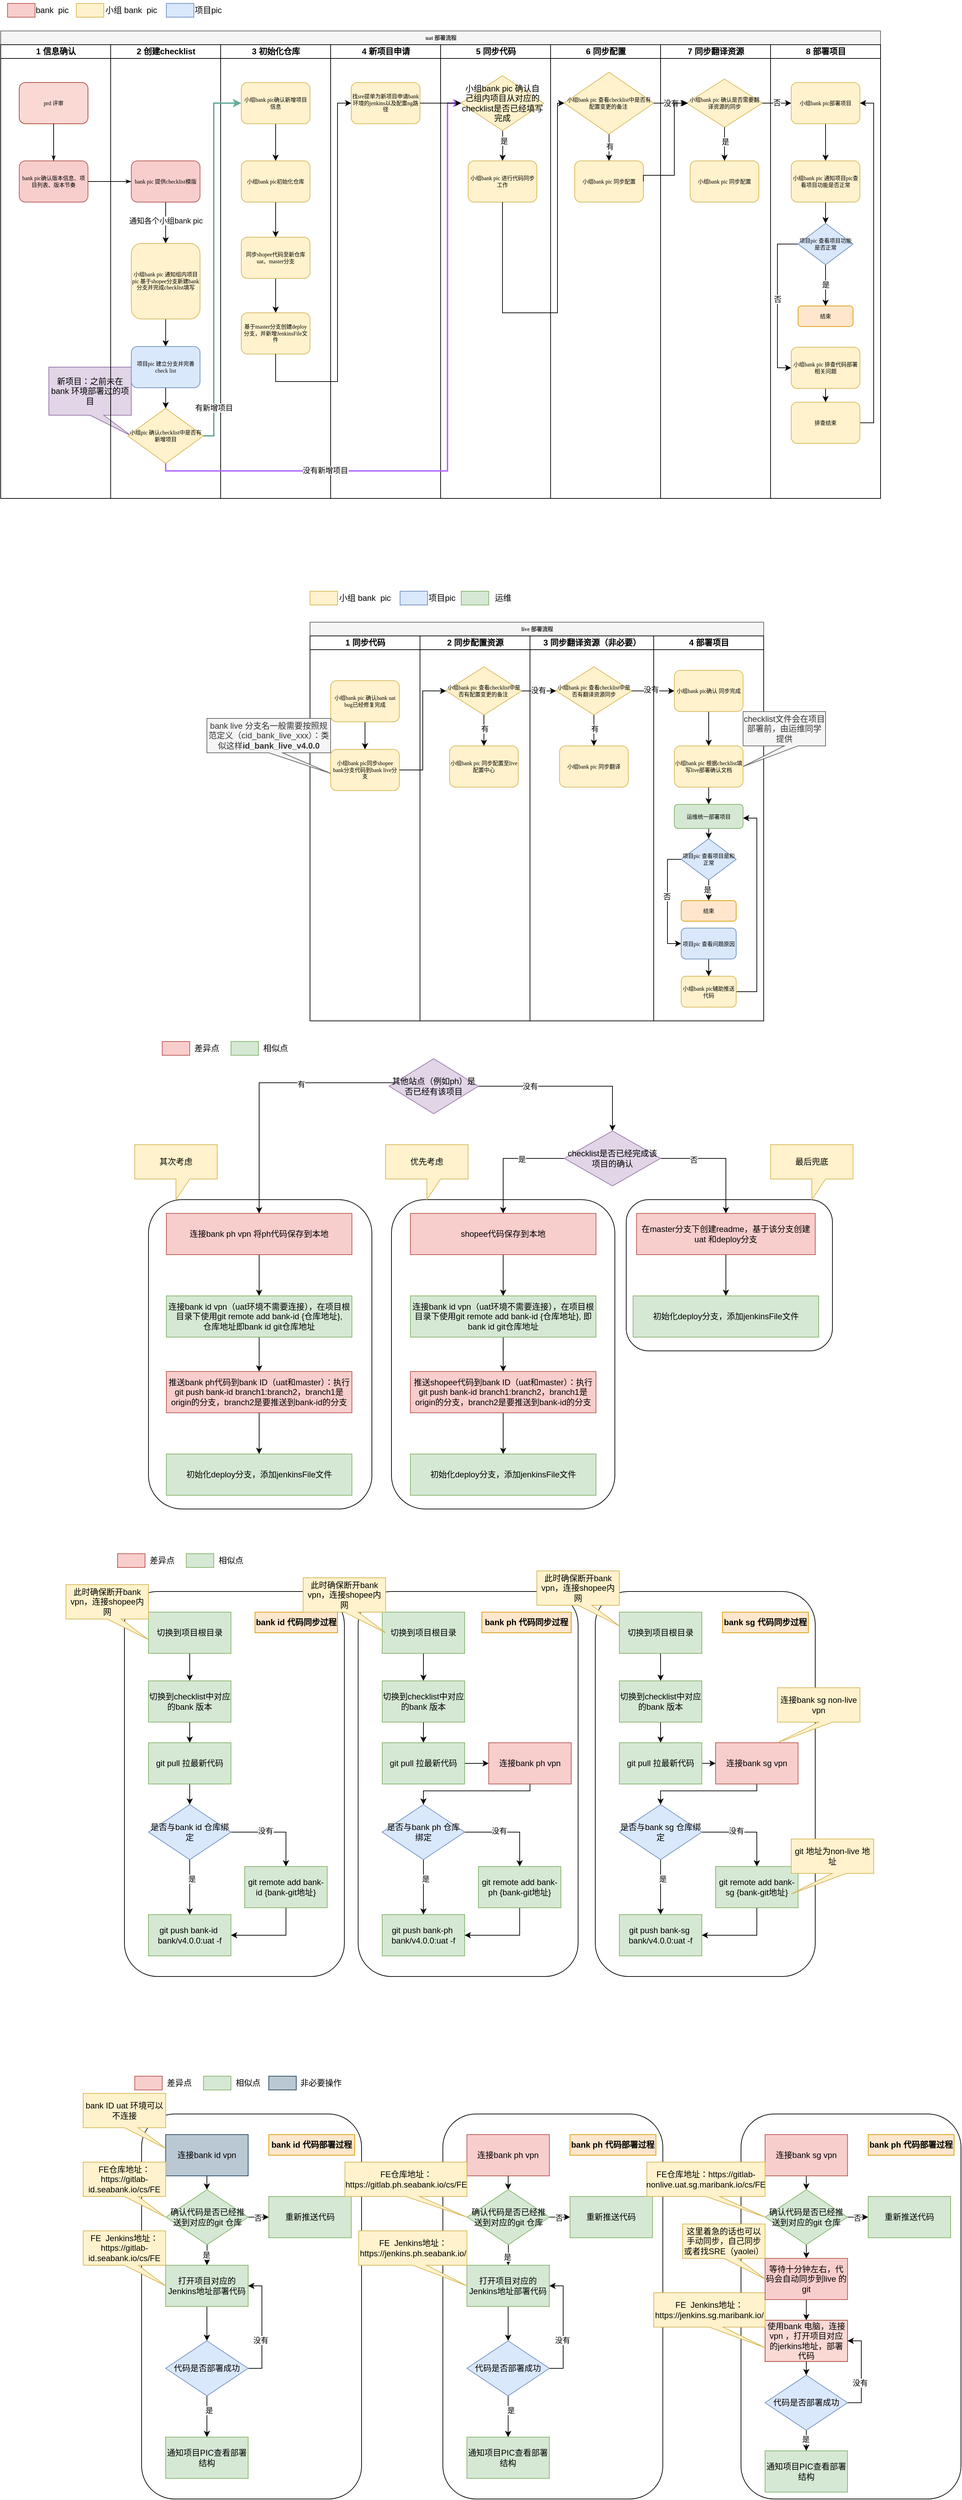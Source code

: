 <mxfile version="21.6.6" type="github">
  <diagram name="Page-1" id="74e2e168-ea6b-b213-b513-2b3c1d86103e">
    <mxGraphModel dx="1281" dy="1609" grid="1" gridSize="10" guides="1" tooltips="1" connect="1" arrows="1" fold="1" page="1" pageScale="1" pageWidth="1100" pageHeight="850" background="none" math="0" shadow="0">
      <root>
        <mxCell id="0" />
        <mxCell id="1" parent="0" />
        <mxCell id="saEO5eg__7vzz_JUaBiZ-66" value="" style="rounded=1;whiteSpace=wrap;html=1;" parent="1" vertex="1">
          <mxGeometry x="250" y="2310" width="320" height="560" as="geometry" />
        </mxCell>
        <mxCell id="saEO5eg__7vzz_JUaBiZ-48" value="" style="rounded=1;whiteSpace=wrap;html=1;" parent="1" vertex="1">
          <mxGeometry x="980" y="1740" width="300" height="220" as="geometry" />
        </mxCell>
        <mxCell id="saEO5eg__7vzz_JUaBiZ-47" value="" style="rounded=1;whiteSpace=wrap;html=1;" parent="1" vertex="1">
          <mxGeometry x="638.5" y="1740" width="325" height="450" as="geometry" />
        </mxCell>
        <mxCell id="saEO5eg__7vzz_JUaBiZ-45" value="" style="rounded=1;whiteSpace=wrap;html=1;" parent="1" vertex="1">
          <mxGeometry x="285" y="1740" width="325" height="450" as="geometry" />
        </mxCell>
        <mxCell id="77e6c97f196da883-1" value="uat 部署流程" style="swimlane;html=1;childLayout=stackLayout;startSize=20;rounded=0;shadow=0;labelBackgroundColor=none;strokeWidth=1;fontFamily=Verdana;fontSize=8;align=center;fillColor=#f5f5f5;fontColor=#333333;strokeColor=#666666;" parent="1" vertex="1">
          <mxGeometry x="70" y="40" width="1280" height="680" as="geometry" />
        </mxCell>
        <mxCell id="77e6c97f196da883-2" value="1 信息确认" style="swimlane;html=1;startSize=20;" parent="77e6c97f196da883-1" vertex="1">
          <mxGeometry y="20" width="160" height="660" as="geometry" />
        </mxCell>
        <mxCell id="saEO5eg__7vzz_JUaBiZ-149" value="新项目：之前未在bank 环境部署过的项目" style="shape=callout;whiteSpace=wrap;html=1;perimeter=calloutPerimeter;position2=1;fillColor=#e1d5e7;strokeColor=#9673a6;" parent="77e6c97f196da883-2" vertex="1">
          <mxGeometry x="70" y="469" width="120" height="100" as="geometry" />
        </mxCell>
        <mxCell id="IIWUCs54Z6hcs_hi1kmr-11" value="prd 评审" style="rounded=1;whiteSpace=wrap;html=1;shadow=0;labelBackgroundColor=none;strokeWidth=1;fontFamily=Verdana;fontSize=8;align=center;fillColor=#fad9d5;strokeColor=#ae4132;" parent="77e6c97f196da883-2" vertex="1">
          <mxGeometry x="27" y="55" width="100" height="60" as="geometry" />
        </mxCell>
        <mxCell id="IIWUCs54Z6hcs_hi1kmr-12" value="bank pic确认版本信息、项目列表、版本节奏" style="rounded=1;whiteSpace=wrap;html=1;shadow=0;labelBackgroundColor=none;strokeWidth=1;fontFamily=Verdana;fontSize=8;align=center;fillColor=#f8cecc;strokeColor=#b85450;" parent="77e6c97f196da883-2" vertex="1">
          <mxGeometry x="27" y="169" width="100" height="60" as="geometry" />
        </mxCell>
        <mxCell id="IIWUCs54Z6hcs_hi1kmr-15" style="edgeStyle=orthogonalEdgeStyle;rounded=1;html=1;labelBackgroundColor=none;startArrow=none;startFill=0;startSize=5;endArrow=classicThin;endFill=1;endSize=5;jettySize=auto;orthogonalLoop=1;strokeWidth=1;fontFamily=Verdana;fontSize=8" parent="77e6c97f196da883-2" source="IIWUCs54Z6hcs_hi1kmr-11" target="IIWUCs54Z6hcs_hi1kmr-12" edge="1">
          <mxGeometry relative="1" as="geometry" />
        </mxCell>
        <mxCell id="77e6c97f196da883-3" value="2 创建checklist" style="swimlane;html=1;startSize=20;" parent="77e6c97f196da883-1" vertex="1">
          <mxGeometry x="160" y="20" width="160" height="660" as="geometry" />
        </mxCell>
        <mxCell id="IIWUCs54Z6hcs_hi1kmr-20" style="edgeStyle=orthogonalEdgeStyle;rounded=0;orthogonalLoop=1;jettySize=auto;html=1;exitX=0.5;exitY=1;exitDx=0;exitDy=0;entryX=0.5;entryY=0;entryDx=0;entryDy=0;" parent="77e6c97f196da883-3" source="IIWUCs54Z6hcs_hi1kmr-13" target="saEO5eg__7vzz_JUaBiZ-151" edge="1">
          <mxGeometry relative="1" as="geometry">
            <mxPoint x="80.0" y="269" as="targetPoint" />
          </mxGeometry>
        </mxCell>
        <mxCell id="IIWUCs54Z6hcs_hi1kmr-21" value="通知各个小组bank pic" style="edgeLabel;html=1;align=center;verticalAlign=middle;resizable=0;points=[];" parent="IIWUCs54Z6hcs_hi1kmr-20" vertex="1" connectable="0">
          <mxGeometry x="-0.363" y="-1" relative="1" as="geometry">
            <mxPoint x="1" y="8" as="offset" />
          </mxGeometry>
        </mxCell>
        <mxCell id="IIWUCs54Z6hcs_hi1kmr-13" value="bank pic 提供checklist模版" style="rounded=1;whiteSpace=wrap;html=1;shadow=0;labelBackgroundColor=none;strokeWidth=1;fontFamily=Verdana;fontSize=8;align=center;fillColor=#f8cecc;strokeColor=#b85450;" parent="77e6c97f196da883-3" vertex="1">
          <mxGeometry x="30" y="169" width="100" height="60" as="geometry" />
        </mxCell>
        <mxCell id="IIWUCs54Z6hcs_hi1kmr-25" value="小组pic 确认checklist中是否有新增项目" style="rhombus;whiteSpace=wrap;html=1;rounded=0;shadow=0;labelBackgroundColor=none;strokeWidth=1;fontFamily=Verdana;fontSize=8;align=center;fillColor=#fff2cc;strokeColor=#d6b656;" parent="77e6c97f196da883-3" vertex="1">
          <mxGeometry x="25" y="529" width="110" height="80" as="geometry" />
        </mxCell>
        <mxCell id="saEO5eg__7vzz_JUaBiZ-158" value="" style="edgeStyle=orthogonalEdgeStyle;rounded=0;orthogonalLoop=1;jettySize=auto;html=1;" parent="77e6c97f196da883-3" source="saEO5eg__7vzz_JUaBiZ-151" target="saEO5eg__7vzz_JUaBiZ-153" edge="1">
          <mxGeometry relative="1" as="geometry" />
        </mxCell>
        <mxCell id="saEO5eg__7vzz_JUaBiZ-151" value="小组bank pic 通知组内项目pic 基于shopee分支新建bank 分支并完成checklist填写" style="rounded=1;whiteSpace=wrap;html=1;shadow=0;labelBackgroundColor=none;strokeWidth=1;fontFamily=Verdana;fontSize=8;align=center;fillColor=#fff2cc;strokeColor=#d6b656;" parent="77e6c97f196da883-3" vertex="1">
          <mxGeometry x="30" y="289" width="100" height="110" as="geometry" />
        </mxCell>
        <mxCell id="saEO5eg__7vzz_JUaBiZ-159" value="" style="edgeStyle=orthogonalEdgeStyle;rounded=0;orthogonalLoop=1;jettySize=auto;html=1;" parent="77e6c97f196da883-3" source="saEO5eg__7vzz_JUaBiZ-153" target="IIWUCs54Z6hcs_hi1kmr-25" edge="1">
          <mxGeometry relative="1" as="geometry" />
        </mxCell>
        <mxCell id="saEO5eg__7vzz_JUaBiZ-153" value="项目pic 建立分支并完善check list" style="rounded=1;whiteSpace=wrap;html=1;shadow=0;labelBackgroundColor=none;strokeWidth=1;fontFamily=Verdana;fontSize=8;align=center;fillColor=#dae8fc;strokeColor=#6c8ebf;" parent="77e6c97f196da883-3" vertex="1">
          <mxGeometry x="30" y="439" width="100" height="60" as="geometry" />
        </mxCell>
        <mxCell id="77e6c97f196da883-4" value="3 初始化仓库" style="swimlane;html=1;startSize=20;" parent="77e6c97f196da883-1" vertex="1">
          <mxGeometry x="320" y="20" width="160" height="660" as="geometry" />
        </mxCell>
        <mxCell id="IIWUCs54Z6hcs_hi1kmr-34" style="edgeStyle=orthogonalEdgeStyle;rounded=0;orthogonalLoop=1;jettySize=auto;html=1;exitX=0.5;exitY=1;exitDx=0;exitDy=0;entryX=0.5;entryY=0;entryDx=0;entryDy=0;" parent="77e6c97f196da883-4" source="IIWUCs54Z6hcs_hi1kmr-30" target="IIWUCs54Z6hcs_hi1kmr-33" edge="1">
          <mxGeometry relative="1" as="geometry" />
        </mxCell>
        <mxCell id="IIWUCs54Z6hcs_hi1kmr-30" value="小组bank pic初始化仓库" style="rounded=1;whiteSpace=wrap;html=1;shadow=0;labelBackgroundColor=none;strokeWidth=1;fontFamily=Verdana;fontSize=8;align=center;fillColor=#fff2cc;strokeColor=#d6b656;" parent="77e6c97f196da883-4" vertex="1">
          <mxGeometry x="30" y="169" width="100" height="60" as="geometry" />
        </mxCell>
        <mxCell id="IIWUCs54Z6hcs_hi1kmr-35" value="" style="edgeStyle=orthogonalEdgeStyle;rounded=0;orthogonalLoop=1;jettySize=auto;html=1;" parent="77e6c97f196da883-4" source="IIWUCs54Z6hcs_hi1kmr-33" target="77e6c97f196da883-8" edge="1">
          <mxGeometry relative="1" as="geometry" />
        </mxCell>
        <mxCell id="IIWUCs54Z6hcs_hi1kmr-33" value="同步shopee代码至新仓库uat、master分支" style="rounded=1;whiteSpace=wrap;html=1;shadow=0;labelBackgroundColor=none;strokeWidth=1;fontFamily=Verdana;fontSize=8;align=center;fillColor=#fff2cc;strokeColor=#d6b656;" parent="77e6c97f196da883-4" vertex="1">
          <mxGeometry x="30" y="280" width="100" height="60" as="geometry" />
        </mxCell>
        <mxCell id="77e6c97f196da883-8" value="基于master分支创建deploy分支，并新增JenkinsFile文件" style="rounded=1;whiteSpace=wrap;html=1;shadow=0;labelBackgroundColor=none;strokeWidth=1;fontFamily=Verdana;fontSize=8;align=center;fillColor=#fff2cc;strokeColor=#d6b656;" parent="77e6c97f196da883-4" vertex="1">
          <mxGeometry x="30" y="390" width="100" height="60" as="geometry" />
        </mxCell>
        <mxCell id="IIWUCs54Z6hcs_hi1kmr-42" style="edgeStyle=orthogonalEdgeStyle;rounded=0;orthogonalLoop=1;jettySize=auto;html=1;entryX=0.5;entryY=0;entryDx=0;entryDy=0;" parent="77e6c97f196da883-4" source="IIWUCs54Z6hcs_hi1kmr-40" target="IIWUCs54Z6hcs_hi1kmr-30" edge="1">
          <mxGeometry relative="1" as="geometry" />
        </mxCell>
        <mxCell id="IIWUCs54Z6hcs_hi1kmr-40" value="小组bank pic确认新增项目信息" style="rounded=1;whiteSpace=wrap;html=1;shadow=0;labelBackgroundColor=none;strokeWidth=1;fontFamily=Verdana;fontSize=8;align=center;fillColor=#fff2cc;strokeColor=#d6b656;" parent="77e6c97f196da883-4" vertex="1">
          <mxGeometry x="30" y="55" width="100" height="60" as="geometry" />
        </mxCell>
        <mxCell id="77e6c97f196da883-5" value="4 新项目申请" style="swimlane;html=1;startSize=20;" parent="77e6c97f196da883-1" vertex="1">
          <mxGeometry x="480" y="20" width="160" height="660" as="geometry" />
        </mxCell>
        <mxCell id="IIWUCs54Z6hcs_hi1kmr-36" value="找sre提单为新项目申请bank环境的jenkins以及配置ng路径" style="rounded=1;whiteSpace=wrap;html=1;shadow=0;labelBackgroundColor=none;strokeWidth=1;fontFamily=Verdana;fontSize=8;align=center;fillColor=#fff2cc;strokeColor=#d6b656;" parent="77e6c97f196da883-5" vertex="1">
          <mxGeometry x="30" y="55" width="100" height="60" as="geometry" />
        </mxCell>
        <mxCell id="77e6c97f196da883-6" value="5 同步代码" style="swimlane;html=1;startSize=20;" parent="77e6c97f196da883-1" vertex="1">
          <mxGeometry x="640" y="20" width="160" height="660" as="geometry">
            <mxRectangle x="640" y="20" width="40" height="660" as="alternateBounds" />
          </mxGeometry>
        </mxCell>
        <mxCell id="IIWUCs54Z6hcs_hi1kmr-51" style="edgeStyle=orthogonalEdgeStyle;rounded=0;orthogonalLoop=1;jettySize=auto;html=1;exitX=0.5;exitY=1;exitDx=0;exitDy=0;entryX=0.5;entryY=0;entryDx=0;entryDy=0;fillColor=#fff2cc;strokeColor=#000000;" parent="77e6c97f196da883-6" target="IIWUCs54Z6hcs_hi1kmr-50" edge="1">
          <mxGeometry relative="1" as="geometry">
            <mxPoint x="90" y="119" as="sourcePoint" />
          </mxGeometry>
        </mxCell>
        <mxCell id="saEO5eg__7vzz_JUaBiZ-163" value="是" style="edgeLabel;html=1;align=center;verticalAlign=middle;resizable=0;points=[];" parent="IIWUCs54Z6hcs_hi1kmr-51" vertex="1" connectable="0">
          <mxGeometry x="-0.358" y="1" relative="1" as="geometry">
            <mxPoint y="5" as="offset" />
          </mxGeometry>
        </mxCell>
        <mxCell id="IIWUCs54Z6hcs_hi1kmr-50" value="小组bank pic 进行代码同步工作" style="rounded=1;whiteSpace=wrap;html=1;shadow=0;labelBackgroundColor=none;strokeWidth=1;fontFamily=Verdana;fontSize=8;align=center;fillColor=#fff2cc;strokeColor=#d6b656;" parent="77e6c97f196da883-6" vertex="1">
          <mxGeometry x="40" y="169" width="100" height="60" as="geometry" />
        </mxCell>
        <mxCell id="saEO5eg__7vzz_JUaBiZ-161" value="小组bank pic 确认自己组内项目从对应的checklist是否已经填写完成" style="rhombus;whiteSpace=wrap;html=1;fillColor=#fff2cc;strokeColor=#d6b656;" parent="77e6c97f196da883-6" vertex="1">
          <mxGeometry x="30" y="45" width="120" height="80" as="geometry" />
        </mxCell>
        <mxCell id="77e6c97f196da883-7" value="6 同步配置" style="swimlane;html=1;startSize=20;" parent="77e6c97f196da883-1" vertex="1">
          <mxGeometry x="800" y="20" width="160" height="660" as="geometry" />
        </mxCell>
        <mxCell id="IIWUCs54Z6hcs_hi1kmr-70" style="edgeStyle=orthogonalEdgeStyle;rounded=0;orthogonalLoop=1;jettySize=auto;html=1;entryX=0.5;entryY=0;entryDx=0;entryDy=0;" parent="77e6c97f196da883-7" source="IIWUCs54Z6hcs_hi1kmr-62" target="IIWUCs54Z6hcs_hi1kmr-65" edge="1">
          <mxGeometry relative="1" as="geometry" />
        </mxCell>
        <mxCell id="IIWUCs54Z6hcs_hi1kmr-71" value="有" style="edgeLabel;html=1;align=center;verticalAlign=middle;resizable=0;points=[];" parent="IIWUCs54Z6hcs_hi1kmr-70" vertex="1" connectable="0">
          <mxGeometry x="-0.14" y="1" relative="1" as="geometry">
            <mxPoint as="offset" />
          </mxGeometry>
        </mxCell>
        <mxCell id="IIWUCs54Z6hcs_hi1kmr-62" value="小组bank pic 查看checklist中是否有配置变更的备注&amp;nbsp;" style="rhombus;whiteSpace=wrap;html=1;rounded=0;shadow=0;labelBackgroundColor=none;strokeWidth=1;fontFamily=Verdana;fontSize=8;align=center;fillColor=#fff2cc;strokeColor=#d6b656;" parent="77e6c97f196da883-7" vertex="1">
          <mxGeometry x="20" y="40" width="130" height="90" as="geometry" />
        </mxCell>
        <mxCell id="IIWUCs54Z6hcs_hi1kmr-65" value="小组bank pic 同步配置" style="rounded=1;whiteSpace=wrap;html=1;shadow=0;labelBackgroundColor=none;strokeWidth=1;fontFamily=Verdana;fontSize=8;align=center;fillColor=#fff2cc;strokeColor=#d6b656;" parent="77e6c97f196da883-7" vertex="1">
          <mxGeometry x="35" y="169" width="100" height="60" as="geometry" />
        </mxCell>
        <mxCell id="IIWUCs54Z6hcs_hi1kmr-16" style="edgeStyle=orthogonalEdgeStyle;rounded=1;html=1;labelBackgroundColor=none;startArrow=none;startFill=0;startSize=5;endArrow=classicThin;endFill=1;endSize=5;jettySize=auto;orthogonalLoop=1;strokeWidth=1;fontFamily=Verdana;fontSize=8" parent="77e6c97f196da883-1" source="IIWUCs54Z6hcs_hi1kmr-12" target="IIWUCs54Z6hcs_hi1kmr-13" edge="1">
          <mxGeometry relative="1" as="geometry" />
        </mxCell>
        <mxCell id="IIWUCs54Z6hcs_hi1kmr-31" style="edgeStyle=orthogonalEdgeStyle;rounded=0;orthogonalLoop=1;jettySize=auto;html=1;fillColor=#f8cecc;strokeColor=#B266FF;strokeWidth=2;entryX=0;entryY=0.5;entryDx=0;entryDy=0;" parent="77e6c97f196da883-1" source="IIWUCs54Z6hcs_hi1kmr-25" target="saEO5eg__7vzz_JUaBiZ-161" edge="1">
          <mxGeometry relative="1" as="geometry">
            <Array as="points">
              <mxPoint x="240" y="640" />
              <mxPoint x="650" y="640" />
              <mxPoint x="650" y="105" />
            </Array>
            <mxPoint x="670" y="100" as="targetPoint" />
          </mxGeometry>
        </mxCell>
        <mxCell id="IIWUCs54Z6hcs_hi1kmr-32" value="没有新增项目" style="edgeLabel;html=1;align=center;verticalAlign=middle;resizable=0;points=[];" parent="IIWUCs54Z6hcs_hi1kmr-31" vertex="1" connectable="0">
          <mxGeometry x="-0.369" y="1" relative="1" as="geometry">
            <mxPoint x="-65" as="offset" />
          </mxGeometry>
        </mxCell>
        <mxCell id="IIWUCs54Z6hcs_hi1kmr-37" style="edgeStyle=orthogonalEdgeStyle;rounded=0;orthogonalLoop=1;jettySize=auto;html=1;entryX=0;entryY=0.5;entryDx=0;entryDy=0;exitX=0.5;exitY=1;exitDx=0;exitDy=0;" parent="77e6c97f196da883-1" source="77e6c97f196da883-8" target="IIWUCs54Z6hcs_hi1kmr-36" edge="1">
          <mxGeometry relative="1" as="geometry">
            <Array as="points">
              <mxPoint x="400" y="510" />
              <mxPoint x="490" y="510" />
              <mxPoint x="490" y="105" />
            </Array>
          </mxGeometry>
        </mxCell>
        <mxCell id="IIWUCs54Z6hcs_hi1kmr-38" style="edgeStyle=orthogonalEdgeStyle;rounded=0;orthogonalLoop=1;jettySize=auto;html=1;entryX=0;entryY=0.5;entryDx=0;entryDy=0;strokeColor=#67AB9F;exitX=1;exitY=0.5;exitDx=0;exitDy=0;strokeWidth=2;" parent="77e6c97f196da883-1" source="IIWUCs54Z6hcs_hi1kmr-25" target="IIWUCs54Z6hcs_hi1kmr-40" edge="1">
          <mxGeometry relative="1" as="geometry">
            <mxPoint x="270" y="565" as="sourcePoint" />
            <mxPoint x="340" y="120" as="targetPoint" />
            <Array as="points">
              <mxPoint x="310" y="589" />
              <mxPoint x="310" y="105" />
            </Array>
          </mxGeometry>
        </mxCell>
        <mxCell id="IIWUCs54Z6hcs_hi1kmr-39" value="有新增项目" style="edgeLabel;html=1;align=center;verticalAlign=middle;resizable=0;points=[];" parent="IIWUCs54Z6hcs_hi1kmr-38" vertex="1" connectable="0">
          <mxGeometry x="-0.94" y="3" relative="1" as="geometry">
            <mxPoint x="3" y="-40" as="offset" />
          </mxGeometry>
        </mxCell>
        <mxCell id="IIWUCs54Z6hcs_hi1kmr-69" style="edgeStyle=orthogonalEdgeStyle;rounded=0;orthogonalLoop=1;jettySize=auto;html=1;entryX=0;entryY=0.5;entryDx=0;entryDy=0;" parent="77e6c97f196da883-1" source="IIWUCs54Z6hcs_hi1kmr-50" target="IIWUCs54Z6hcs_hi1kmr-62" edge="1">
          <mxGeometry relative="1" as="geometry">
            <Array as="points">
              <mxPoint x="730" y="410" />
              <mxPoint x="810" y="410" />
              <mxPoint x="810" y="105" />
            </Array>
          </mxGeometry>
        </mxCell>
        <mxCell id="IIWUCs54Z6hcs_hi1kmr-45" style="edgeStyle=orthogonalEdgeStyle;rounded=0;orthogonalLoop=1;jettySize=auto;html=1;entryX=0;entryY=0.5;entryDx=0;entryDy=0;" parent="77e6c97f196da883-1" source="IIWUCs54Z6hcs_hi1kmr-36" target="saEO5eg__7vzz_JUaBiZ-161" edge="1">
          <mxGeometry relative="1" as="geometry">
            <mxPoint x="680" y="100" as="targetPoint" />
          </mxGeometry>
        </mxCell>
        <mxCell id="IIWUCs54Z6hcs_hi1kmr-1" value="7 同步翻译资源" style="swimlane;html=1;startSize=20;" parent="1" vertex="1">
          <mxGeometry x="1030" y="60" width="160" height="660" as="geometry" />
        </mxCell>
        <mxCell id="IIWUCs54Z6hcs_hi1kmr-74" value="小组bank pic 确认是否需要翻译资源的同步" style="rhombus;whiteSpace=wrap;html=1;rounded=0;shadow=0;labelBackgroundColor=none;strokeWidth=1;fontFamily=Verdana;fontSize=8;align=center;fillColor=#fff2cc;strokeColor=#d6b656;" parent="IIWUCs54Z6hcs_hi1kmr-1" vertex="1">
          <mxGeometry x="38" y="50" width="110" height="70" as="geometry" />
        </mxCell>
        <mxCell id="IIWUCs54Z6hcs_hi1kmr-75" value="小组bank pic 同步配置" style="rounded=1;whiteSpace=wrap;html=1;shadow=0;labelBackgroundColor=none;strokeWidth=1;fontFamily=Verdana;fontSize=8;align=center;fillColor=#fff2cc;strokeColor=#d6b656;" parent="IIWUCs54Z6hcs_hi1kmr-1" vertex="1">
          <mxGeometry x="43" y="169" width="100" height="60" as="geometry" />
        </mxCell>
        <mxCell id="IIWUCs54Z6hcs_hi1kmr-72" style="edgeStyle=orthogonalEdgeStyle;rounded=0;orthogonalLoop=1;jettySize=auto;html=1;entryX=0.5;entryY=0;entryDx=0;entryDy=0;" parent="IIWUCs54Z6hcs_hi1kmr-1" source="IIWUCs54Z6hcs_hi1kmr-74" target="IIWUCs54Z6hcs_hi1kmr-75" edge="1">
          <mxGeometry relative="1" as="geometry" />
        </mxCell>
        <mxCell id="IIWUCs54Z6hcs_hi1kmr-73" value="是" style="edgeLabel;html=1;align=center;verticalAlign=middle;resizable=0;points=[];" parent="IIWUCs54Z6hcs_hi1kmr-72" vertex="1" connectable="0">
          <mxGeometry x="-0.14" y="1" relative="1" as="geometry">
            <mxPoint as="offset" />
          </mxGeometry>
        </mxCell>
        <mxCell id="IIWUCs54Z6hcs_hi1kmr-3" value="8 部署项目" style="swimlane;html=1;startSize=20;" parent="1" vertex="1">
          <mxGeometry x="1190" y="60" width="160" height="660" as="geometry" />
        </mxCell>
        <mxCell id="IIWUCs54Z6hcs_hi1kmr-81" style="edgeStyle=orthogonalEdgeStyle;rounded=0;orthogonalLoop=1;jettySize=auto;html=1;entryX=0.5;entryY=0;entryDx=0;entryDy=0;" parent="IIWUCs54Z6hcs_hi1kmr-3" source="IIWUCs54Z6hcs_hi1kmr-79" target="IIWUCs54Z6hcs_hi1kmr-80" edge="1">
          <mxGeometry relative="1" as="geometry" />
        </mxCell>
        <mxCell id="IIWUCs54Z6hcs_hi1kmr-79" value="小组bank pic部署项目" style="rounded=1;whiteSpace=wrap;html=1;shadow=0;labelBackgroundColor=none;strokeWidth=1;fontFamily=Verdana;fontSize=8;align=center;fillColor=#fff2cc;strokeColor=#d6b656;" parent="IIWUCs54Z6hcs_hi1kmr-3" vertex="1">
          <mxGeometry x="30" y="55" width="100" height="60" as="geometry" />
        </mxCell>
        <mxCell id="IIWUCs54Z6hcs_hi1kmr-92" style="edgeStyle=orthogonalEdgeStyle;rounded=0;orthogonalLoop=1;jettySize=auto;html=1;exitX=0.5;exitY=1;exitDx=0;exitDy=0;entryX=0.5;entryY=0;entryDx=0;entryDy=0;" parent="IIWUCs54Z6hcs_hi1kmr-3" source="IIWUCs54Z6hcs_hi1kmr-80" edge="1">
          <mxGeometry relative="1" as="geometry">
            <mxPoint x="80" y="260" as="targetPoint" />
          </mxGeometry>
        </mxCell>
        <mxCell id="IIWUCs54Z6hcs_hi1kmr-80" value="小组bank pic 通知项目pic查看项目功能是否正常" style="rounded=1;whiteSpace=wrap;html=1;shadow=0;labelBackgroundColor=none;strokeWidth=1;fontFamily=Verdana;fontSize=8;align=center;fillColor=#fff2cc;strokeColor=#d6b656;" parent="IIWUCs54Z6hcs_hi1kmr-3" vertex="1">
          <mxGeometry x="30" y="169" width="100" height="60" as="geometry" />
        </mxCell>
        <mxCell id="IIWUCs54Z6hcs_hi1kmr-94" style="edgeStyle=orthogonalEdgeStyle;rounded=0;orthogonalLoop=1;jettySize=auto;html=1;" parent="IIWUCs54Z6hcs_hi1kmr-3" source="IIWUCs54Z6hcs_hi1kmr-93" edge="1">
          <mxGeometry relative="1" as="geometry">
            <mxPoint x="80" y="380" as="targetPoint" />
          </mxGeometry>
        </mxCell>
        <mxCell id="IIWUCs54Z6hcs_hi1kmr-95" value="是" style="edgeLabel;html=1;align=center;verticalAlign=middle;resizable=0;points=[];" parent="IIWUCs54Z6hcs_hi1kmr-94" vertex="1" connectable="0">
          <mxGeometry x="0.008" y="2" relative="1" as="geometry">
            <mxPoint x="-3" y="-1" as="offset" />
          </mxGeometry>
        </mxCell>
        <mxCell id="IIWUCs54Z6hcs_hi1kmr-98" style="edgeStyle=orthogonalEdgeStyle;rounded=0;orthogonalLoop=1;jettySize=auto;html=1;entryX=0;entryY=0.5;entryDx=0;entryDy=0;" parent="IIWUCs54Z6hcs_hi1kmr-3" source="IIWUCs54Z6hcs_hi1kmr-93" target="IIWUCs54Z6hcs_hi1kmr-99" edge="1">
          <mxGeometry relative="1" as="geometry">
            <mxPoint x="20" y="490" as="targetPoint" />
            <Array as="points">
              <mxPoint x="10" y="290" />
              <mxPoint x="10" y="470" />
            </Array>
          </mxGeometry>
        </mxCell>
        <mxCell id="saEO5eg__7vzz_JUaBiZ-164" value="否" style="edgeLabel;html=1;align=center;verticalAlign=middle;resizable=0;points=[];" parent="IIWUCs54Z6hcs_hi1kmr-98" vertex="1" connectable="0">
          <mxGeometry x="-0.046" relative="1" as="geometry">
            <mxPoint as="offset" />
          </mxGeometry>
        </mxCell>
        <mxCell id="IIWUCs54Z6hcs_hi1kmr-93" value="项目pic 查看项目功能是否正常" style="rhombus;whiteSpace=wrap;html=1;rounded=0;shadow=0;labelBackgroundColor=none;strokeWidth=1;fontFamily=Verdana;fontSize=8;align=center;fillColor=#dae8fc;strokeColor=#6c8ebf;" parent="IIWUCs54Z6hcs_hi1kmr-3" vertex="1">
          <mxGeometry x="40" y="260" width="80" height="60" as="geometry" />
        </mxCell>
        <mxCell id="IIWUCs54Z6hcs_hi1kmr-96" value="结束" style="rounded=1;whiteSpace=wrap;html=1;shadow=0;labelBackgroundColor=none;strokeWidth=1;fontFamily=Verdana;fontSize=8;align=center;fillColor=#ffe6cc;strokeColor=#d79b00;" parent="IIWUCs54Z6hcs_hi1kmr-3" vertex="1">
          <mxGeometry x="40" y="380" width="80" height="30" as="geometry" />
        </mxCell>
        <mxCell id="saEO5eg__7vzz_JUaBiZ-165" style="edgeStyle=orthogonalEdgeStyle;rounded=0;orthogonalLoop=1;jettySize=auto;html=1;entryX=1;entryY=0.5;entryDx=0;entryDy=0;exitX=1;exitY=0.5;exitDx=0;exitDy=0;" parent="IIWUCs54Z6hcs_hi1kmr-3" source="saEO5eg__7vzz_JUaBiZ-166" target="IIWUCs54Z6hcs_hi1kmr-79" edge="1">
          <mxGeometry relative="1" as="geometry">
            <mxPoint x="100.004" y="450" as="sourcePoint" />
            <mxPoint x="149.97" y="80" as="targetPoint" />
          </mxGeometry>
        </mxCell>
        <mxCell id="saEO5eg__7vzz_JUaBiZ-167" value="" style="edgeStyle=orthogonalEdgeStyle;rounded=0;orthogonalLoop=1;jettySize=auto;html=1;" parent="IIWUCs54Z6hcs_hi1kmr-3" source="IIWUCs54Z6hcs_hi1kmr-99" target="saEO5eg__7vzz_JUaBiZ-166" edge="1">
          <mxGeometry relative="1" as="geometry" />
        </mxCell>
        <mxCell id="IIWUCs54Z6hcs_hi1kmr-99" value="小组bank pic 排查代码部署相关问题" style="rounded=1;whiteSpace=wrap;html=1;shadow=0;labelBackgroundColor=none;strokeWidth=1;fontFamily=Verdana;fontSize=8;align=center;fillColor=#fff2cc;strokeColor=#d6b656;" parent="IIWUCs54Z6hcs_hi1kmr-3" vertex="1">
          <mxGeometry x="30" y="440" width="100" height="60" as="geometry" />
        </mxCell>
        <mxCell id="saEO5eg__7vzz_JUaBiZ-166" value="排查结束" style="rounded=1;whiteSpace=wrap;html=1;shadow=0;labelBackgroundColor=none;strokeWidth=1;fontFamily=Verdana;fontSize=8;align=center;fillColor=#fff2cc;strokeColor=#d6b656;" parent="IIWUCs54Z6hcs_hi1kmr-3" vertex="1">
          <mxGeometry x="30" y="520" width="100" height="60" as="geometry" />
        </mxCell>
        <mxCell id="IIWUCs54Z6hcs_hi1kmr-76" style="edgeStyle=orthogonalEdgeStyle;rounded=0;orthogonalLoop=1;jettySize=auto;html=1;exitX=1;exitY=0.5;exitDx=0;exitDy=0;entryX=0;entryY=0.5;entryDx=0;entryDy=0;" parent="1" source="IIWUCs54Z6hcs_hi1kmr-62" target="IIWUCs54Z6hcs_hi1kmr-74" edge="1">
          <mxGeometry relative="1" as="geometry" />
        </mxCell>
        <mxCell id="IIWUCs54Z6hcs_hi1kmr-77" value="没有" style="edgeLabel;html=1;align=center;verticalAlign=middle;resizable=0;points=[];" parent="IIWUCs54Z6hcs_hi1kmr-76" vertex="1" connectable="0">
          <mxGeometry x="0.05" relative="1" as="geometry">
            <mxPoint as="offset" />
          </mxGeometry>
        </mxCell>
        <mxCell id="IIWUCs54Z6hcs_hi1kmr-82" value="" style="rounded=0;whiteSpace=wrap;html=1;fillColor=#f8cecc;strokeColor=#b85450;" parent="1" vertex="1">
          <mxGeometry x="80" width="40" height="20" as="geometry" />
        </mxCell>
        <mxCell id="IIWUCs54Z6hcs_hi1kmr-83" value="bank&amp;nbsp; pic" style="text;html=1;strokeColor=none;fillColor=none;align=center;verticalAlign=middle;whiteSpace=wrap;rounded=0;" parent="1" vertex="1">
          <mxGeometry x="100" y="-5" width="90" height="30" as="geometry" />
        </mxCell>
        <mxCell id="IIWUCs54Z6hcs_hi1kmr-84" value="" style="rounded=0;whiteSpace=wrap;html=1;fillColor=#fff2cc;strokeColor=#d6b656;" parent="1" vertex="1">
          <mxGeometry x="180" width="40" height="20" as="geometry" />
        </mxCell>
        <mxCell id="IIWUCs54Z6hcs_hi1kmr-85" value="小组 bank&amp;nbsp; pic" style="text;html=1;strokeColor=none;fillColor=none;align=center;verticalAlign=middle;whiteSpace=wrap;rounded=0;" parent="1" vertex="1">
          <mxGeometry x="215" y="-5" width="90" height="30" as="geometry" />
        </mxCell>
        <mxCell id="IIWUCs54Z6hcs_hi1kmr-86" value="" style="rounded=0;whiteSpace=wrap;html=1;fillColor=#dae8fc;strokeColor=#6c8ebf;" parent="1" vertex="1">
          <mxGeometry x="311" width="40" height="20" as="geometry" />
        </mxCell>
        <mxCell id="IIWUCs54Z6hcs_hi1kmr-87" value="项目pic" style="text;html=1;strokeColor=none;fillColor=none;align=center;verticalAlign=middle;whiteSpace=wrap;rounded=0;" parent="1" vertex="1">
          <mxGeometry x="327" y="-5" width="90" height="30" as="geometry" />
        </mxCell>
        <mxCell id="IIWUCs54Z6hcs_hi1kmr-89" style="edgeStyle=orthogonalEdgeStyle;rounded=0;orthogonalLoop=1;jettySize=auto;html=1;exitX=1;exitY=0.5;exitDx=0;exitDy=0;entryX=0;entryY=0.5;entryDx=0;entryDy=0;" parent="1" source="IIWUCs54Z6hcs_hi1kmr-74" target="IIWUCs54Z6hcs_hi1kmr-79" edge="1">
          <mxGeometry relative="1" as="geometry" />
        </mxCell>
        <mxCell id="IIWUCs54Z6hcs_hi1kmr-90" value="否" style="edgeLabel;html=1;align=center;verticalAlign=middle;resizable=0;points=[];" parent="IIWUCs54Z6hcs_hi1kmr-89" vertex="1" connectable="0">
          <mxGeometry x="-0.009" y="1" relative="1" as="geometry">
            <mxPoint as="offset" />
          </mxGeometry>
        </mxCell>
        <mxCell id="IIWUCs54Z6hcs_hi1kmr-174" value="live 部署流程" style="swimlane;html=1;childLayout=stackLayout;startSize=20;rounded=0;shadow=0;labelBackgroundColor=none;strokeWidth=1;fontFamily=Verdana;fontSize=8;align=center;fillColor=#f5f5f5;fontColor=#333333;strokeColor=#666666;" parent="1" vertex="1">
          <mxGeometry x="520" y="900" width="660" height="580" as="geometry" />
        </mxCell>
        <mxCell id="IIWUCs54Z6hcs_hi1kmr-175" value="1 同步代码" style="swimlane;html=1;startSize=20;" parent="IIWUCs54Z6hcs_hi1kmr-174" vertex="1">
          <mxGeometry y="20" width="160" height="560" as="geometry" />
        </mxCell>
        <mxCell id="IIWUCs54Z6hcs_hi1kmr-177" value="小组bank pic同步shopee bank分支代码到bank live分支" style="rounded=1;whiteSpace=wrap;html=1;shadow=0;labelBackgroundColor=none;strokeWidth=1;fontFamily=Verdana;fontSize=8;align=center;fillColor=#fff2cc;strokeColor=#d6b656;" parent="IIWUCs54Z6hcs_hi1kmr-175" vertex="1">
          <mxGeometry x="30" y="165" width="100" height="60" as="geometry" />
        </mxCell>
        <mxCell id="IIWUCs54Z6hcs_hi1kmr-210" style="edgeStyle=orthogonalEdgeStyle;rounded=0;orthogonalLoop=1;jettySize=auto;html=1;entryX=0.5;entryY=0;entryDx=0;entryDy=0;" parent="IIWUCs54Z6hcs_hi1kmr-175" source="IIWUCs54Z6hcs_hi1kmr-209" target="IIWUCs54Z6hcs_hi1kmr-177" edge="1">
          <mxGeometry relative="1" as="geometry" />
        </mxCell>
        <mxCell id="IIWUCs54Z6hcs_hi1kmr-209" value="小组bank pic 确认bank uat bug已经修复完成" style="rounded=1;whiteSpace=wrap;html=1;shadow=0;labelBackgroundColor=none;strokeWidth=1;fontFamily=Verdana;fontSize=8;align=center;fillColor=#fff2cc;strokeColor=#d6b656;" parent="IIWUCs54Z6hcs_hi1kmr-175" vertex="1">
          <mxGeometry x="30" y="65" width="100" height="60" as="geometry" />
        </mxCell>
        <mxCell id="IIWUCs54Z6hcs_hi1kmr-185" value="2 同步配置资源" style="swimlane;html=1;startSize=20;" parent="IIWUCs54Z6hcs_hi1kmr-174" vertex="1">
          <mxGeometry x="160" y="20" width="160" height="560" as="geometry" />
        </mxCell>
        <mxCell id="IIWUCs54Z6hcs_hi1kmr-186" value="小组bank pic 查看checklist中是否有配置变更的备注&amp;nbsp;" style="rhombus;whiteSpace=wrap;html=1;rounded=0;shadow=0;labelBackgroundColor=none;strokeWidth=1;fontFamily=Verdana;fontSize=8;align=center;fillColor=#fff2cc;strokeColor=#d6b656;" parent="IIWUCs54Z6hcs_hi1kmr-185" vertex="1">
          <mxGeometry x="38" y="45" width="110" height="70" as="geometry" />
        </mxCell>
        <mxCell id="IIWUCs54Z6hcs_hi1kmr-187" value="小组bank pic 同步配置至live配置中心" style="rounded=1;whiteSpace=wrap;html=1;shadow=0;labelBackgroundColor=none;strokeWidth=1;fontFamily=Verdana;fontSize=8;align=center;fillColor=#fff2cc;strokeColor=#d6b656;" parent="IIWUCs54Z6hcs_hi1kmr-185" vertex="1">
          <mxGeometry x="43" y="160" width="100" height="60" as="geometry" />
        </mxCell>
        <mxCell id="IIWUCs54Z6hcs_hi1kmr-188" style="edgeStyle=orthogonalEdgeStyle;rounded=0;orthogonalLoop=1;jettySize=auto;html=1;entryX=0.5;entryY=0;entryDx=0;entryDy=0;" parent="IIWUCs54Z6hcs_hi1kmr-185" source="IIWUCs54Z6hcs_hi1kmr-186" target="IIWUCs54Z6hcs_hi1kmr-187" edge="1">
          <mxGeometry relative="1" as="geometry" />
        </mxCell>
        <mxCell id="IIWUCs54Z6hcs_hi1kmr-189" value="有" style="edgeLabel;html=1;align=center;verticalAlign=middle;resizable=0;points=[];" parent="IIWUCs54Z6hcs_hi1kmr-188" vertex="1" connectable="0">
          <mxGeometry x="-0.14" y="1" relative="1" as="geometry">
            <mxPoint as="offset" />
          </mxGeometry>
        </mxCell>
        <mxCell id="IIWUCs54Z6hcs_hi1kmr-211" style="edgeStyle=orthogonalEdgeStyle;rounded=0;orthogonalLoop=1;jettySize=auto;html=1;entryX=0;entryY=0.5;entryDx=0;entryDy=0;" parent="IIWUCs54Z6hcs_hi1kmr-174" source="IIWUCs54Z6hcs_hi1kmr-177" target="IIWUCs54Z6hcs_hi1kmr-186" edge="1">
          <mxGeometry relative="1" as="geometry" />
        </mxCell>
        <mxCell id="IIWUCs54Z6hcs_hi1kmr-212" value="3 同步翻译资源（非必要）" style="swimlane;html=1;startSize=20;" parent="IIWUCs54Z6hcs_hi1kmr-174" vertex="1">
          <mxGeometry x="320" y="20" width="180" height="560" as="geometry" />
        </mxCell>
        <mxCell id="IIWUCs54Z6hcs_hi1kmr-213" value="小组bank pic 查看checklist中是否有翻译资源同步" style="rhombus;whiteSpace=wrap;html=1;rounded=0;shadow=0;labelBackgroundColor=none;strokeWidth=1;fontFamily=Verdana;fontSize=8;align=center;fillColor=#fff2cc;strokeColor=#d6b656;" parent="IIWUCs54Z6hcs_hi1kmr-212" vertex="1">
          <mxGeometry x="38" y="45" width="110" height="70" as="geometry" />
        </mxCell>
        <mxCell id="IIWUCs54Z6hcs_hi1kmr-214" value="小组bank pic 同步翻译" style="rounded=1;whiteSpace=wrap;html=1;shadow=0;labelBackgroundColor=none;strokeWidth=1;fontFamily=Verdana;fontSize=8;align=center;fillColor=#fff2cc;strokeColor=#d6b656;" parent="IIWUCs54Z6hcs_hi1kmr-212" vertex="1">
          <mxGeometry x="43" y="160" width="100" height="60" as="geometry" />
        </mxCell>
        <mxCell id="IIWUCs54Z6hcs_hi1kmr-215" style="edgeStyle=orthogonalEdgeStyle;rounded=0;orthogonalLoop=1;jettySize=auto;html=1;entryX=0.5;entryY=0;entryDx=0;entryDy=0;" parent="IIWUCs54Z6hcs_hi1kmr-212" source="IIWUCs54Z6hcs_hi1kmr-213" target="IIWUCs54Z6hcs_hi1kmr-214" edge="1">
          <mxGeometry relative="1" as="geometry" />
        </mxCell>
        <mxCell id="IIWUCs54Z6hcs_hi1kmr-216" value="有" style="edgeLabel;html=1;align=center;verticalAlign=middle;resizable=0;points=[];" parent="IIWUCs54Z6hcs_hi1kmr-215" vertex="1" connectable="0">
          <mxGeometry x="-0.14" y="1" relative="1" as="geometry">
            <mxPoint as="offset" />
          </mxGeometry>
        </mxCell>
        <mxCell id="IIWUCs54Z6hcs_hi1kmr-217" style="edgeStyle=orthogonalEdgeStyle;rounded=0;orthogonalLoop=1;jettySize=auto;html=1;exitX=1;exitY=0.5;exitDx=0;exitDy=0;entryX=0;entryY=0.5;entryDx=0;entryDy=0;" parent="IIWUCs54Z6hcs_hi1kmr-174" source="IIWUCs54Z6hcs_hi1kmr-186" target="IIWUCs54Z6hcs_hi1kmr-213" edge="1">
          <mxGeometry relative="1" as="geometry" />
        </mxCell>
        <mxCell id="IIWUCs54Z6hcs_hi1kmr-218" value="没有" style="edgeLabel;html=1;align=center;verticalAlign=middle;resizable=0;points=[];" parent="IIWUCs54Z6hcs_hi1kmr-217" vertex="1" connectable="0">
          <mxGeometry x="-0.045" y="1" relative="1" as="geometry">
            <mxPoint as="offset" />
          </mxGeometry>
        </mxCell>
        <mxCell id="IIWUCs54Z6hcs_hi1kmr-219" style="edgeStyle=orthogonalEdgeStyle;rounded=0;orthogonalLoop=1;jettySize=auto;html=1;entryX=0;entryY=0.5;entryDx=0;entryDy=0;" parent="IIWUCs54Z6hcs_hi1kmr-174" source="IIWUCs54Z6hcs_hi1kmr-213" target="IIWUCs54Z6hcs_hi1kmr-194" edge="1">
          <mxGeometry relative="1" as="geometry" />
        </mxCell>
        <mxCell id="IIWUCs54Z6hcs_hi1kmr-220" value="没有" style="edgeLabel;html=1;align=center;verticalAlign=middle;resizable=0;points=[];" parent="IIWUCs54Z6hcs_hi1kmr-219" vertex="1" connectable="0">
          <mxGeometry x="-0.102" y="2" relative="1" as="geometry">
            <mxPoint as="offset" />
          </mxGeometry>
        </mxCell>
        <mxCell id="IIWUCs54Z6hcs_hi1kmr-192" value="4 部署项目" style="swimlane;html=1;startSize=20;" parent="IIWUCs54Z6hcs_hi1kmr-174" vertex="1">
          <mxGeometry x="500" y="20" width="160" height="560" as="geometry" />
        </mxCell>
        <mxCell id="IIWUCs54Z6hcs_hi1kmr-193" style="edgeStyle=orthogonalEdgeStyle;rounded=0;orthogonalLoop=1;jettySize=auto;html=1;entryX=0.5;entryY=0;entryDx=0;entryDy=0;" parent="IIWUCs54Z6hcs_hi1kmr-192" source="IIWUCs54Z6hcs_hi1kmr-194" target="IIWUCs54Z6hcs_hi1kmr-196" edge="1">
          <mxGeometry relative="1" as="geometry" />
        </mxCell>
        <mxCell id="IIWUCs54Z6hcs_hi1kmr-194" value="小组bank pic确认 同步完成" style="rounded=1;whiteSpace=wrap;html=1;shadow=0;labelBackgroundColor=none;strokeWidth=1;fontFamily=Verdana;fontSize=8;align=center;fillColor=#fff2cc;strokeColor=#d6b656;" parent="IIWUCs54Z6hcs_hi1kmr-192" vertex="1">
          <mxGeometry x="30" y="50" width="100" height="60" as="geometry" />
        </mxCell>
        <mxCell id="IIWUCs54Z6hcs_hi1kmr-195" style="edgeStyle=orthogonalEdgeStyle;rounded=0;orthogonalLoop=1;jettySize=auto;html=1;exitX=0.5;exitY=1;exitDx=0;exitDy=0;entryX=0.5;entryY=0;entryDx=0;entryDy=0;" parent="IIWUCs54Z6hcs_hi1kmr-192" source="IIWUCs54Z6hcs_hi1kmr-196" target="IIWUCs54Z6hcs_hi1kmr-201" edge="1">
          <mxGeometry relative="1" as="geometry">
            <mxPoint x="80" y="260" as="targetPoint" />
          </mxGeometry>
        </mxCell>
        <mxCell id="IIWUCs54Z6hcs_hi1kmr-196" value="小组bank pic 根据checklist填写live部署确认文档" style="rounded=1;whiteSpace=wrap;html=1;shadow=0;labelBackgroundColor=none;strokeWidth=1;fontFamily=Verdana;fontSize=8;align=center;fillColor=#fff2cc;strokeColor=#d6b656;" parent="IIWUCs54Z6hcs_hi1kmr-192" vertex="1">
          <mxGeometry x="30" y="160" width="100" height="60" as="geometry" />
        </mxCell>
        <mxCell id="IIWUCs54Z6hcs_hi1kmr-229" style="edgeStyle=orthogonalEdgeStyle;rounded=0;orthogonalLoop=1;jettySize=auto;html=1;entryX=0.5;entryY=0;entryDx=0;entryDy=0;" parent="IIWUCs54Z6hcs_hi1kmr-192" source="IIWUCs54Z6hcs_hi1kmr-201" target="IIWUCs54Z6hcs_hi1kmr-224" edge="1">
          <mxGeometry relative="1" as="geometry" />
        </mxCell>
        <mxCell id="IIWUCs54Z6hcs_hi1kmr-201" value="运维统一部署项目" style="rounded=1;whiteSpace=wrap;html=1;shadow=0;labelBackgroundColor=none;strokeWidth=1;fontFamily=Verdana;fontSize=8;align=center;fillColor=#d5e8d4;strokeColor=#82b366;" parent="IIWUCs54Z6hcs_hi1kmr-192" vertex="1">
          <mxGeometry x="30" y="245" width="100" height="35" as="geometry" />
        </mxCell>
        <mxCell id="IIWUCs54Z6hcs_hi1kmr-222" style="edgeStyle=orthogonalEdgeStyle;rounded=0;orthogonalLoop=1;jettySize=auto;html=1;entryX=0.5;entryY=0;entryDx=0;entryDy=0;" parent="IIWUCs54Z6hcs_hi1kmr-192" source="IIWUCs54Z6hcs_hi1kmr-224" target="IIWUCs54Z6hcs_hi1kmr-225" edge="1">
          <mxGeometry relative="1" as="geometry">
            <mxPoint x="80" y="455" as="targetPoint" />
          </mxGeometry>
        </mxCell>
        <mxCell id="IIWUCs54Z6hcs_hi1kmr-223" value="是" style="edgeLabel;html=1;align=center;verticalAlign=middle;resizable=0;points=[];" parent="IIWUCs54Z6hcs_hi1kmr-222" vertex="1" connectable="0">
          <mxGeometry x="0.008" y="2" relative="1" as="geometry">
            <mxPoint y="-1" as="offset" />
          </mxGeometry>
        </mxCell>
        <mxCell id="IIWUCs54Z6hcs_hi1kmr-236" style="edgeStyle=orthogonalEdgeStyle;rounded=0;orthogonalLoop=1;jettySize=auto;html=1;entryX=0;entryY=0.5;entryDx=0;entryDy=0;" parent="IIWUCs54Z6hcs_hi1kmr-192" source="IIWUCs54Z6hcs_hi1kmr-224" target="IIWUCs54Z6hcs_hi1kmr-226" edge="1">
          <mxGeometry relative="1" as="geometry">
            <Array as="points">
              <mxPoint x="20" y="325" />
              <mxPoint x="20" y="448" />
            </Array>
          </mxGeometry>
        </mxCell>
        <mxCell id="IIWUCs54Z6hcs_hi1kmr-237" value="否" style="edgeLabel;html=1;align=center;verticalAlign=middle;resizable=0;points=[];" parent="IIWUCs54Z6hcs_hi1kmr-236" vertex="1" connectable="0">
          <mxGeometry x="-0.093" y="-1" relative="1" as="geometry">
            <mxPoint as="offset" />
          </mxGeometry>
        </mxCell>
        <mxCell id="IIWUCs54Z6hcs_hi1kmr-224" value="项目pic 查看项目是和正常" style="rhombus;whiteSpace=wrap;html=1;rounded=0;shadow=0;labelBackgroundColor=none;strokeWidth=1;fontFamily=Verdana;fontSize=8;align=center;fillColor=#dae8fc;strokeColor=#6c8ebf;" parent="IIWUCs54Z6hcs_hi1kmr-192" vertex="1">
          <mxGeometry x="40" y="295" width="80" height="60" as="geometry" />
        </mxCell>
        <mxCell id="IIWUCs54Z6hcs_hi1kmr-225" value="结束" style="rounded=1;whiteSpace=wrap;html=1;shadow=0;labelBackgroundColor=none;strokeWidth=1;fontFamily=Verdana;fontSize=8;align=center;fillColor=#ffe6cc;strokeColor=#d79b00;" parent="IIWUCs54Z6hcs_hi1kmr-192" vertex="1">
          <mxGeometry x="40" y="385" width="80" height="30" as="geometry" />
        </mxCell>
        <mxCell id="saEO5eg__7vzz_JUaBiZ-148" value="" style="edgeStyle=orthogonalEdgeStyle;rounded=0;orthogonalLoop=1;jettySize=auto;html=1;" parent="IIWUCs54Z6hcs_hi1kmr-192" source="IIWUCs54Z6hcs_hi1kmr-226" target="IIWUCs54Z6hcs_hi1kmr-235" edge="1">
          <mxGeometry relative="1" as="geometry" />
        </mxCell>
        <mxCell id="IIWUCs54Z6hcs_hi1kmr-226" value="项目pic 查看问题原因" style="rounded=1;whiteSpace=wrap;html=1;shadow=0;labelBackgroundColor=none;strokeWidth=1;fontFamily=Verdana;fontSize=8;align=center;fillColor=#dae8fc;strokeColor=#6c8ebf;" parent="IIWUCs54Z6hcs_hi1kmr-192" vertex="1">
          <mxGeometry x="40" y="425" width="80" height="45" as="geometry" />
        </mxCell>
        <mxCell id="saEO5eg__7vzz_JUaBiZ-301" style="edgeStyle=orthogonalEdgeStyle;rounded=0;orthogonalLoop=1;jettySize=auto;html=1;" parent="IIWUCs54Z6hcs_hi1kmr-192" source="IIWUCs54Z6hcs_hi1kmr-235" edge="1">
          <mxGeometry relative="1" as="geometry">
            <mxPoint x="130" y="265" as="targetPoint" />
            <Array as="points">
              <mxPoint x="150" y="517" />
              <mxPoint x="150" y="265" />
              <mxPoint x="130" y="265" />
            </Array>
          </mxGeometry>
        </mxCell>
        <mxCell id="IIWUCs54Z6hcs_hi1kmr-235" value="小组bank pic辅助推送代码" style="rounded=1;whiteSpace=wrap;html=1;shadow=0;labelBackgroundColor=none;strokeWidth=1;fontFamily=Verdana;fontSize=8;align=center;fillColor=#fff2cc;strokeColor=#d6b656;" parent="IIWUCs54Z6hcs_hi1kmr-192" vertex="1">
          <mxGeometry x="40" y="495" width="80" height="45" as="geometry" />
        </mxCell>
        <mxCell id="IIWUCs54Z6hcs_hi1kmr-204" value="" style="rounded=0;whiteSpace=wrap;html=1;fillColor=#fff2cc;strokeColor=#d6b656;" parent="1" vertex="1">
          <mxGeometry x="520" y="855" width="40" height="20" as="geometry" />
        </mxCell>
        <mxCell id="IIWUCs54Z6hcs_hi1kmr-205" value="小组 bank&amp;nbsp; pic" style="text;html=1;strokeColor=none;fillColor=none;align=center;verticalAlign=middle;whiteSpace=wrap;rounded=0;" parent="1" vertex="1">
          <mxGeometry x="555" y="850" width="90" height="30" as="geometry" />
        </mxCell>
        <mxCell id="IIWUCs54Z6hcs_hi1kmr-206" value="" style="rounded=0;whiteSpace=wrap;html=1;fillColor=#dae8fc;strokeColor=#6c8ebf;" parent="1" vertex="1">
          <mxGeometry x="651" y="855" width="40" height="20" as="geometry" />
        </mxCell>
        <mxCell id="IIWUCs54Z6hcs_hi1kmr-207" value="项目pic" style="text;html=1;strokeColor=none;fillColor=none;align=center;verticalAlign=middle;whiteSpace=wrap;rounded=0;" parent="1" vertex="1">
          <mxGeometry x="667" y="850" width="90" height="30" as="geometry" />
        </mxCell>
        <mxCell id="IIWUCs54Z6hcs_hi1kmr-233" value="" style="rounded=0;whiteSpace=wrap;html=1;fillColor=#d5e8d4;strokeColor=#82b366;" parent="1" vertex="1">
          <mxGeometry x="740" y="855" width="40" height="20" as="geometry" />
        </mxCell>
        <mxCell id="IIWUCs54Z6hcs_hi1kmr-234" value="运维" style="text;html=1;strokeColor=none;fillColor=none;align=center;verticalAlign=middle;whiteSpace=wrap;rounded=0;" parent="1" vertex="1">
          <mxGeometry x="756" y="850" width="90" height="30" as="geometry" />
        </mxCell>
        <mxCell id="saEO5eg__7vzz_JUaBiZ-9" style="edgeStyle=orthogonalEdgeStyle;rounded=0;orthogonalLoop=1;jettySize=auto;html=1;exitX=0.5;exitY=1;exitDx=0;exitDy=0;entryX=0.5;entryY=0;entryDx=0;entryDy=0;" parent="1" source="saEO5eg__7vzz_JUaBiZ-1" target="saEO5eg__7vzz_JUaBiZ-8" edge="1">
          <mxGeometry relative="1" as="geometry" />
        </mxCell>
        <mxCell id="saEO5eg__7vzz_JUaBiZ-1" value="连接bank ph vpn 将ph代码保存到本地" style="rounded=0;whiteSpace=wrap;html=1;fillColor=#f8cecc;strokeColor=#b85450;" parent="1" vertex="1">
          <mxGeometry x="311" y="1760" width="270" height="60" as="geometry" />
        </mxCell>
        <mxCell id="saEO5eg__7vzz_JUaBiZ-4" style="edgeStyle=orthogonalEdgeStyle;rounded=0;orthogonalLoop=1;jettySize=auto;html=1;entryX=0.5;entryY=0;entryDx=0;entryDy=0;" parent="1" source="saEO5eg__7vzz_JUaBiZ-2" target="saEO5eg__7vzz_JUaBiZ-1" edge="1">
          <mxGeometry relative="1" as="geometry">
            <Array as="points">
              <mxPoint x="446" y="1570" />
            </Array>
          </mxGeometry>
        </mxCell>
        <mxCell id="saEO5eg__7vzz_JUaBiZ-5" value="有" style="edgeLabel;html=1;align=center;verticalAlign=middle;resizable=0;points=[];" parent="saEO5eg__7vzz_JUaBiZ-4" vertex="1" connectable="0">
          <mxGeometry x="-0.294" y="2" relative="1" as="geometry">
            <mxPoint as="offset" />
          </mxGeometry>
        </mxCell>
        <mxCell id="saEO5eg__7vzz_JUaBiZ-6" style="edgeStyle=orthogonalEdgeStyle;rounded=0;orthogonalLoop=1;jettySize=auto;html=1;entryX=0.5;entryY=0;entryDx=0;entryDy=0;" parent="1" source="saEO5eg__7vzz_JUaBiZ-2" target="saEO5eg__7vzz_JUaBiZ-25" edge="1">
          <mxGeometry relative="1" as="geometry">
            <mxPoint x="940" y="1640" as="targetPoint" />
          </mxGeometry>
        </mxCell>
        <mxCell id="saEO5eg__7vzz_JUaBiZ-7" value="没有" style="edgeLabel;html=1;align=center;verticalAlign=middle;resizable=0;points=[];" parent="saEO5eg__7vzz_JUaBiZ-6" vertex="1" connectable="0">
          <mxGeometry x="-0.428" relative="1" as="geometry">
            <mxPoint as="offset" />
          </mxGeometry>
        </mxCell>
        <mxCell id="saEO5eg__7vzz_JUaBiZ-2" value="其他站点（例如ph）是否已经有该项目" style="rhombus;whiteSpace=wrap;html=1;fillColor=#e1d5e7;strokeColor=#9673a6;" parent="1" vertex="1">
          <mxGeometry x="635" y="1535" width="130" height="80" as="geometry" />
        </mxCell>
        <mxCell id="saEO5eg__7vzz_JUaBiZ-11" style="edgeStyle=orthogonalEdgeStyle;rounded=0;orthogonalLoop=1;jettySize=auto;html=1;exitX=0.5;exitY=1;exitDx=0;exitDy=0;entryX=0.5;entryY=0;entryDx=0;entryDy=0;" parent="1" source="saEO5eg__7vzz_JUaBiZ-8" target="saEO5eg__7vzz_JUaBiZ-10" edge="1">
          <mxGeometry relative="1" as="geometry" />
        </mxCell>
        <mxCell id="saEO5eg__7vzz_JUaBiZ-8" value="连接bank id vpn（uat环境不需要连接），在项目根目录下使用git remote add bank-id {仓库地址},&lt;br&gt;仓库地址即bank id git仓库地址" style="rounded=0;whiteSpace=wrap;html=1;fillColor=#d5e8d4;strokeColor=#82b366;" parent="1" vertex="1">
          <mxGeometry x="311" y="1880" width="270" height="60" as="geometry" />
        </mxCell>
        <mxCell id="saEO5eg__7vzz_JUaBiZ-13" style="edgeStyle=orthogonalEdgeStyle;rounded=0;orthogonalLoop=1;jettySize=auto;html=1;entryX=0.5;entryY=0;entryDx=0;entryDy=0;" parent="1" source="saEO5eg__7vzz_JUaBiZ-10" target="saEO5eg__7vzz_JUaBiZ-12" edge="1">
          <mxGeometry relative="1" as="geometry" />
        </mxCell>
        <mxCell id="saEO5eg__7vzz_JUaBiZ-10" value="推送bank ph代码到bank ID（uat和master）：执行 git push bank-id branch1:branch2，branch1是origin的分支，branch2是要推送到bank-id的分支" style="rounded=0;whiteSpace=wrap;html=1;fillColor=#f8cecc;strokeColor=#b85450;" parent="1" vertex="1">
          <mxGeometry x="311" y="1990" width="270" height="60" as="geometry" />
        </mxCell>
        <mxCell id="saEO5eg__7vzz_JUaBiZ-12" value="初始化deploy分支，添加jenkinsFile文件" style="rounded=0;whiteSpace=wrap;html=1;fillColor=#d5e8d4;strokeColor=#82b366;" parent="1" vertex="1">
          <mxGeometry x="311" y="2110" width="270" height="60" as="geometry" />
        </mxCell>
        <mxCell id="saEO5eg__7vzz_JUaBiZ-21" value="" style="rounded=0;whiteSpace=wrap;html=1;fillColor=#f8cecc;strokeColor=#b85450;" parent="1" vertex="1">
          <mxGeometry x="305" y="1510" width="40" height="20" as="geometry" />
        </mxCell>
        <mxCell id="saEO5eg__7vzz_JUaBiZ-22" value="差异点" style="text;html=1;strokeColor=none;fillColor=none;align=center;verticalAlign=middle;whiteSpace=wrap;rounded=0;" parent="1" vertex="1">
          <mxGeometry x="325" y="1505" width="90" height="30" as="geometry" />
        </mxCell>
        <mxCell id="saEO5eg__7vzz_JUaBiZ-23" value="" style="rounded=0;whiteSpace=wrap;html=1;fillColor=#d5e8d4;strokeColor=#82b366;" parent="1" vertex="1">
          <mxGeometry x="405" y="1510" width="40" height="20" as="geometry" />
        </mxCell>
        <mxCell id="saEO5eg__7vzz_JUaBiZ-24" value="相似点" style="text;html=1;strokeColor=none;fillColor=none;align=center;verticalAlign=middle;whiteSpace=wrap;rounded=0;" parent="1" vertex="1">
          <mxGeometry x="425" y="1505" width="90" height="30" as="geometry" />
        </mxCell>
        <mxCell id="saEO5eg__7vzz_JUaBiZ-33" style="edgeStyle=orthogonalEdgeStyle;rounded=0;orthogonalLoop=1;jettySize=auto;html=1;exitX=0;exitY=0.5;exitDx=0;exitDy=0;entryX=0.5;entryY=0;entryDx=0;entryDy=0;" parent="1" source="saEO5eg__7vzz_JUaBiZ-25" target="saEO5eg__7vzz_JUaBiZ-27" edge="1">
          <mxGeometry relative="1" as="geometry">
            <mxPoint x="980" y="1660" as="targetPoint" />
          </mxGeometry>
        </mxCell>
        <mxCell id="saEO5eg__7vzz_JUaBiZ-34" value="是" style="edgeLabel;html=1;align=center;verticalAlign=middle;resizable=0;points=[];" parent="saEO5eg__7vzz_JUaBiZ-33" vertex="1" connectable="0">
          <mxGeometry x="-0.267" y="1" relative="1" as="geometry">
            <mxPoint as="offset" />
          </mxGeometry>
        </mxCell>
        <mxCell id="saEO5eg__7vzz_JUaBiZ-38" style="edgeStyle=orthogonalEdgeStyle;rounded=0;orthogonalLoop=1;jettySize=auto;html=1;entryX=0.5;entryY=0;entryDx=0;entryDy=0;" parent="1" source="saEO5eg__7vzz_JUaBiZ-25" target="saEO5eg__7vzz_JUaBiZ-35" edge="1">
          <mxGeometry relative="1" as="geometry">
            <Array as="points">
              <mxPoint x="1125" y="1680" />
            </Array>
          </mxGeometry>
        </mxCell>
        <mxCell id="saEO5eg__7vzz_JUaBiZ-39" value="否" style="edgeLabel;html=1;align=center;verticalAlign=middle;resizable=0;points=[];" parent="saEO5eg__7vzz_JUaBiZ-38" vertex="1" connectable="0">
          <mxGeometry x="-0.454" y="-2" relative="1" as="geometry">
            <mxPoint as="offset" />
          </mxGeometry>
        </mxCell>
        <mxCell id="saEO5eg__7vzz_JUaBiZ-25" value="checklist是否已经完成该项目的确认" style="rhombus;whiteSpace=wrap;html=1;fillColor=#e1d5e7;strokeColor=#9673a6;" parent="1" vertex="1">
          <mxGeometry x="890" y="1640" width="140" height="80" as="geometry" />
        </mxCell>
        <mxCell id="saEO5eg__7vzz_JUaBiZ-26" style="edgeStyle=orthogonalEdgeStyle;rounded=0;orthogonalLoop=1;jettySize=auto;html=1;exitX=0.5;exitY=1;exitDx=0;exitDy=0;entryX=0.5;entryY=0;entryDx=0;entryDy=0;" parent="1" source="saEO5eg__7vzz_JUaBiZ-27" target="saEO5eg__7vzz_JUaBiZ-29" edge="1">
          <mxGeometry relative="1" as="geometry" />
        </mxCell>
        <mxCell id="saEO5eg__7vzz_JUaBiZ-27" value="shopee代码保存到本地" style="rounded=0;whiteSpace=wrap;html=1;fillColor=#f8cecc;strokeColor=#b85450;" parent="1" vertex="1">
          <mxGeometry x="666" y="1760" width="270" height="60" as="geometry" />
        </mxCell>
        <mxCell id="saEO5eg__7vzz_JUaBiZ-28" style="edgeStyle=orthogonalEdgeStyle;rounded=0;orthogonalLoop=1;jettySize=auto;html=1;exitX=0.5;exitY=1;exitDx=0;exitDy=0;entryX=0.5;entryY=0;entryDx=0;entryDy=0;" parent="1" source="saEO5eg__7vzz_JUaBiZ-29" target="saEO5eg__7vzz_JUaBiZ-31" edge="1">
          <mxGeometry relative="1" as="geometry" />
        </mxCell>
        <mxCell id="saEO5eg__7vzz_JUaBiZ-29" value="连接bank id vpn（uat环境不需要连接），在项目根目录下使用git remote add bank-id {仓库地址}, 即bank id git仓库地址&lt;br&gt;" style="rounded=0;whiteSpace=wrap;html=1;fillColor=#d5e8d4;strokeColor=#82b366;" parent="1" vertex="1">
          <mxGeometry x="666" y="1880" width="270" height="60" as="geometry" />
        </mxCell>
        <mxCell id="saEO5eg__7vzz_JUaBiZ-30" style="edgeStyle=orthogonalEdgeStyle;rounded=0;orthogonalLoop=1;jettySize=auto;html=1;entryX=0.5;entryY=0;entryDx=0;entryDy=0;" parent="1" source="saEO5eg__7vzz_JUaBiZ-31" target="saEO5eg__7vzz_JUaBiZ-32" edge="1">
          <mxGeometry relative="1" as="geometry" />
        </mxCell>
        <mxCell id="saEO5eg__7vzz_JUaBiZ-31" value="推送shopee代码到bank ID（uat和master）：执行 git push bank-id branch1:branch2，branch1是origin的分支，branch2是要推送到bank-id的分支" style="rounded=0;whiteSpace=wrap;html=1;fillColor=#f8cecc;strokeColor=#b85450;" parent="1" vertex="1">
          <mxGeometry x="666" y="1990" width="270" height="60" as="geometry" />
        </mxCell>
        <mxCell id="saEO5eg__7vzz_JUaBiZ-32" value="初始化deploy分支，添加jenkinsFile文件" style="rounded=0;whiteSpace=wrap;html=1;fillColor=#d5e8d4;strokeColor=#82b366;" parent="1" vertex="1">
          <mxGeometry x="666" y="2110" width="270" height="60" as="geometry" />
        </mxCell>
        <mxCell id="saEO5eg__7vzz_JUaBiZ-37" style="edgeStyle=orthogonalEdgeStyle;rounded=0;orthogonalLoop=1;jettySize=auto;html=1;exitX=0.5;exitY=1;exitDx=0;exitDy=0;entryX=0.5;entryY=0;entryDx=0;entryDy=0;" parent="1" source="saEO5eg__7vzz_JUaBiZ-35" target="saEO5eg__7vzz_JUaBiZ-36" edge="1">
          <mxGeometry relative="1" as="geometry" />
        </mxCell>
        <mxCell id="saEO5eg__7vzz_JUaBiZ-35" value="在master分支下创建readme，基于该分支创建uat 和deploy分支" style="rounded=0;whiteSpace=wrap;html=1;fillColor=#f8cecc;strokeColor=#b85450;" parent="1" vertex="1">
          <mxGeometry x="995" y="1760" width="260" height="60" as="geometry" />
        </mxCell>
        <mxCell id="saEO5eg__7vzz_JUaBiZ-36" value="初始化deploy分支，添加jenkinsFile文件" style="rounded=0;whiteSpace=wrap;html=1;fillColor=#d5e8d4;strokeColor=#82b366;" parent="1" vertex="1">
          <mxGeometry x="990" y="1880" width="270" height="60" as="geometry" />
        </mxCell>
        <mxCell id="saEO5eg__7vzz_JUaBiZ-41" value="优先考虑" style="shape=callout;whiteSpace=wrap;html=1;perimeter=calloutPerimeter;fillColor=#fff2cc;strokeColor=#d6b656;" parent="1" vertex="1">
          <mxGeometry x="630" y="1660" width="120" height="80" as="geometry" />
        </mxCell>
        <mxCell id="saEO5eg__7vzz_JUaBiZ-42" value="其次考虑" style="shape=callout;whiteSpace=wrap;html=1;perimeter=calloutPerimeter;fillColor=#fff2cc;strokeColor=#d6b656;" parent="1" vertex="1">
          <mxGeometry x="265" y="1660" width="120" height="80" as="geometry" />
        </mxCell>
        <mxCell id="saEO5eg__7vzz_JUaBiZ-43" value="最后兜底" style="shape=callout;whiteSpace=wrap;html=1;perimeter=calloutPerimeter;fillColor=#fff2cc;strokeColor=#d6b656;" parent="1" vertex="1">
          <mxGeometry x="1190" y="1660" width="120" height="80" as="geometry" />
        </mxCell>
        <mxCell id="saEO5eg__7vzz_JUaBiZ-63" value="" style="edgeStyle=orthogonalEdgeStyle;rounded=0;orthogonalLoop=1;jettySize=auto;html=1;" parent="1" source="saEO5eg__7vzz_JUaBiZ-49" target="saEO5eg__7vzz_JUaBiZ-50" edge="1">
          <mxGeometry relative="1" as="geometry" />
        </mxCell>
        <mxCell id="saEO5eg__7vzz_JUaBiZ-49" value="切换到项目根目录" style="rounded=0;whiteSpace=wrap;html=1;fillColor=#d5e8d4;strokeColor=#82b366;" parent="1" vertex="1">
          <mxGeometry x="285" y="2340" width="120" height="60" as="geometry" />
        </mxCell>
        <mxCell id="saEO5eg__7vzz_JUaBiZ-64" value="" style="edgeStyle=orthogonalEdgeStyle;rounded=0;orthogonalLoop=1;jettySize=auto;html=1;" parent="1" source="saEO5eg__7vzz_JUaBiZ-50" target="saEO5eg__7vzz_JUaBiZ-51" edge="1">
          <mxGeometry relative="1" as="geometry" />
        </mxCell>
        <mxCell id="saEO5eg__7vzz_JUaBiZ-50" value="切换到checklist中对应的bank 版本" style="rounded=0;whiteSpace=wrap;html=1;fillColor=#d5e8d4;strokeColor=#82b366;" parent="1" vertex="1">
          <mxGeometry x="285" y="2440" width="120" height="60" as="geometry" />
        </mxCell>
        <mxCell id="saEO5eg__7vzz_JUaBiZ-65" value="" style="edgeStyle=orthogonalEdgeStyle;rounded=0;orthogonalLoop=1;jettySize=auto;html=1;" parent="1" source="saEO5eg__7vzz_JUaBiZ-51" target="saEO5eg__7vzz_JUaBiZ-53" edge="1">
          <mxGeometry relative="1" as="geometry" />
        </mxCell>
        <mxCell id="saEO5eg__7vzz_JUaBiZ-51" value="git pull 拉最新代码" style="rounded=0;whiteSpace=wrap;html=1;fillColor=#d5e8d4;strokeColor=#82b366;" parent="1" vertex="1">
          <mxGeometry x="285" y="2530" width="120" height="60" as="geometry" />
        </mxCell>
        <mxCell id="saEO5eg__7vzz_JUaBiZ-56" style="edgeStyle=orthogonalEdgeStyle;rounded=0;orthogonalLoop=1;jettySize=auto;html=1;entryX=0.5;entryY=0;entryDx=0;entryDy=0;" parent="1" source="saEO5eg__7vzz_JUaBiZ-53" target="saEO5eg__7vzz_JUaBiZ-54" edge="1">
          <mxGeometry relative="1" as="geometry" />
        </mxCell>
        <mxCell id="saEO5eg__7vzz_JUaBiZ-57" value="是" style="edgeLabel;html=1;align=center;verticalAlign=middle;resizable=0;points=[];" parent="saEO5eg__7vzz_JUaBiZ-56" vertex="1" connectable="0">
          <mxGeometry x="-0.314" y="3" relative="1" as="geometry">
            <mxPoint as="offset" />
          </mxGeometry>
        </mxCell>
        <mxCell id="saEO5eg__7vzz_JUaBiZ-59" style="edgeStyle=orthogonalEdgeStyle;rounded=0;orthogonalLoop=1;jettySize=auto;html=1;" parent="1" source="saEO5eg__7vzz_JUaBiZ-53" target="saEO5eg__7vzz_JUaBiZ-58" edge="1">
          <mxGeometry relative="1" as="geometry" />
        </mxCell>
        <mxCell id="saEO5eg__7vzz_JUaBiZ-60" value="没有" style="edgeLabel;html=1;align=center;verticalAlign=middle;resizable=0;points=[];" parent="saEO5eg__7vzz_JUaBiZ-59" vertex="1" connectable="0">
          <mxGeometry x="-0.24" y="2" relative="1" as="geometry">
            <mxPoint as="offset" />
          </mxGeometry>
        </mxCell>
        <mxCell id="saEO5eg__7vzz_JUaBiZ-53" value="是否与bank id 仓库绑定" style="rhombus;whiteSpace=wrap;html=1;fillColor=#dae8fc;strokeColor=#6c8ebf;" parent="1" vertex="1">
          <mxGeometry x="285" y="2620" width="120" height="80" as="geometry" />
        </mxCell>
        <mxCell id="saEO5eg__7vzz_JUaBiZ-54" value="git push bank-id&amp;nbsp; bank/v4.0.0:uat -f" style="rounded=0;whiteSpace=wrap;html=1;fillColor=#d5e8d4;strokeColor=#82b366;" parent="1" vertex="1">
          <mxGeometry x="285" y="2780" width="120" height="60" as="geometry" />
        </mxCell>
        <mxCell id="saEO5eg__7vzz_JUaBiZ-62" style="edgeStyle=orthogonalEdgeStyle;rounded=0;orthogonalLoop=1;jettySize=auto;html=1;entryX=1;entryY=0.5;entryDx=0;entryDy=0;exitX=0.5;exitY=1;exitDx=0;exitDy=0;" parent="1" source="saEO5eg__7vzz_JUaBiZ-58" target="saEO5eg__7vzz_JUaBiZ-54" edge="1">
          <mxGeometry relative="1" as="geometry" />
        </mxCell>
        <mxCell id="saEO5eg__7vzz_JUaBiZ-58" value="git remote add bank-id {bank-git地址}" style="rounded=0;whiteSpace=wrap;html=1;fillColor=#d5e8d4;strokeColor=#82b366;" parent="1" vertex="1">
          <mxGeometry x="425" y="2710" width="120" height="60" as="geometry" />
        </mxCell>
        <mxCell id="saEO5eg__7vzz_JUaBiZ-67" value="&lt;b&gt;bank id 代码同步过程&lt;/b&gt;" style="text;html=1;strokeColor=#d79b00;fillColor=#ffe6cc;align=center;verticalAlign=middle;whiteSpace=wrap;rounded=0;" parent="1" vertex="1">
          <mxGeometry x="440" y="2340" width="120" height="30" as="geometry" />
        </mxCell>
        <mxCell id="saEO5eg__7vzz_JUaBiZ-101" value="" style="rounded=1;whiteSpace=wrap;html=1;" parent="1" vertex="1">
          <mxGeometry x="590" y="2310" width="320" height="560" as="geometry" />
        </mxCell>
        <mxCell id="saEO5eg__7vzz_JUaBiZ-102" value="" style="edgeStyle=orthogonalEdgeStyle;rounded=0;orthogonalLoop=1;jettySize=auto;html=1;" parent="1" source="saEO5eg__7vzz_JUaBiZ-103" target="saEO5eg__7vzz_JUaBiZ-105" edge="1">
          <mxGeometry relative="1" as="geometry" />
        </mxCell>
        <mxCell id="saEO5eg__7vzz_JUaBiZ-103" value="切换到项目根目录" style="rounded=0;whiteSpace=wrap;html=1;fillColor=#d5e8d4;strokeColor=#82b366;" parent="1" vertex="1">
          <mxGeometry x="625" y="2340" width="120" height="60" as="geometry" />
        </mxCell>
        <mxCell id="saEO5eg__7vzz_JUaBiZ-104" value="" style="edgeStyle=orthogonalEdgeStyle;rounded=0;orthogonalLoop=1;jettySize=auto;html=1;" parent="1" source="saEO5eg__7vzz_JUaBiZ-105" target="saEO5eg__7vzz_JUaBiZ-107" edge="1">
          <mxGeometry relative="1" as="geometry" />
        </mxCell>
        <mxCell id="saEO5eg__7vzz_JUaBiZ-105" value="切换到checklist中对应的bank 版本" style="rounded=0;whiteSpace=wrap;html=1;fillColor=#d5e8d4;strokeColor=#82b366;" parent="1" vertex="1">
          <mxGeometry x="625" y="2440" width="120" height="60" as="geometry" />
        </mxCell>
        <mxCell id="saEO5eg__7vzz_JUaBiZ-138" value="" style="edgeStyle=orthogonalEdgeStyle;rounded=0;orthogonalLoop=1;jettySize=auto;html=1;" parent="1" source="saEO5eg__7vzz_JUaBiZ-107" target="saEO5eg__7vzz_JUaBiZ-137" edge="1">
          <mxGeometry relative="1" as="geometry" />
        </mxCell>
        <mxCell id="saEO5eg__7vzz_JUaBiZ-107" value="git pull 拉最新代码" style="rounded=0;whiteSpace=wrap;html=1;fillColor=#d5e8d4;strokeColor=#82b366;" parent="1" vertex="1">
          <mxGeometry x="625" y="2530" width="120" height="60" as="geometry" />
        </mxCell>
        <mxCell id="saEO5eg__7vzz_JUaBiZ-108" style="edgeStyle=orthogonalEdgeStyle;rounded=0;orthogonalLoop=1;jettySize=auto;html=1;entryX=0.5;entryY=0;entryDx=0;entryDy=0;" parent="1" source="saEO5eg__7vzz_JUaBiZ-112" target="saEO5eg__7vzz_JUaBiZ-113" edge="1">
          <mxGeometry relative="1" as="geometry" />
        </mxCell>
        <mxCell id="saEO5eg__7vzz_JUaBiZ-109" value="是" style="edgeLabel;html=1;align=center;verticalAlign=middle;resizable=0;points=[];" parent="saEO5eg__7vzz_JUaBiZ-108" vertex="1" connectable="0">
          <mxGeometry x="-0.314" y="3" relative="1" as="geometry">
            <mxPoint as="offset" />
          </mxGeometry>
        </mxCell>
        <mxCell id="saEO5eg__7vzz_JUaBiZ-110" style="edgeStyle=orthogonalEdgeStyle;rounded=0;orthogonalLoop=1;jettySize=auto;html=1;" parent="1" source="saEO5eg__7vzz_JUaBiZ-112" target="saEO5eg__7vzz_JUaBiZ-115" edge="1">
          <mxGeometry relative="1" as="geometry" />
        </mxCell>
        <mxCell id="saEO5eg__7vzz_JUaBiZ-111" value="没有" style="edgeLabel;html=1;align=center;verticalAlign=middle;resizable=0;points=[];" parent="saEO5eg__7vzz_JUaBiZ-110" vertex="1" connectable="0">
          <mxGeometry x="-0.24" y="2" relative="1" as="geometry">
            <mxPoint as="offset" />
          </mxGeometry>
        </mxCell>
        <mxCell id="saEO5eg__7vzz_JUaBiZ-112" value="是否与bank ph 仓库绑定" style="rhombus;whiteSpace=wrap;html=1;fillColor=#dae8fc;strokeColor=#6c8ebf;" parent="1" vertex="1">
          <mxGeometry x="625" y="2620" width="120" height="80" as="geometry" />
        </mxCell>
        <mxCell id="saEO5eg__7vzz_JUaBiZ-113" value="git push bank-ph&amp;nbsp; bank/v4.0.0:uat -f" style="rounded=0;whiteSpace=wrap;html=1;fillColor=#d5e8d4;strokeColor=#82b366;" parent="1" vertex="1">
          <mxGeometry x="625" y="2780" width="120" height="60" as="geometry" />
        </mxCell>
        <mxCell id="saEO5eg__7vzz_JUaBiZ-114" style="edgeStyle=orthogonalEdgeStyle;rounded=0;orthogonalLoop=1;jettySize=auto;html=1;entryX=1;entryY=0.5;entryDx=0;entryDy=0;exitX=0.5;exitY=1;exitDx=0;exitDy=0;" parent="1" source="saEO5eg__7vzz_JUaBiZ-115" target="saEO5eg__7vzz_JUaBiZ-113" edge="1">
          <mxGeometry relative="1" as="geometry" />
        </mxCell>
        <mxCell id="saEO5eg__7vzz_JUaBiZ-115" value="git remote add bank-ph {bank-git地址}" style="rounded=0;whiteSpace=wrap;html=1;fillColor=#d5e8d4;strokeColor=#82b366;" parent="1" vertex="1">
          <mxGeometry x="765" y="2710" width="120" height="60" as="geometry" />
        </mxCell>
        <mxCell id="saEO5eg__7vzz_JUaBiZ-116" value="&lt;b&gt;bank ph 代码同步过程&lt;/b&gt;" style="text;html=1;strokeColor=#d79b00;fillColor=#ffe6cc;align=center;verticalAlign=middle;whiteSpace=wrap;rounded=0;" parent="1" vertex="1">
          <mxGeometry x="770" y="2340" width="130" height="30" as="geometry" />
        </mxCell>
        <mxCell id="saEO5eg__7vzz_JUaBiZ-117" value="" style="rounded=1;whiteSpace=wrap;html=1;" parent="1" vertex="1">
          <mxGeometry x="935" y="2310" width="320" height="560" as="geometry" />
        </mxCell>
        <mxCell id="saEO5eg__7vzz_JUaBiZ-118" value="" style="edgeStyle=orthogonalEdgeStyle;rounded=0;orthogonalLoop=1;jettySize=auto;html=1;" parent="1" source="saEO5eg__7vzz_JUaBiZ-119" target="saEO5eg__7vzz_JUaBiZ-121" edge="1">
          <mxGeometry relative="1" as="geometry" />
        </mxCell>
        <mxCell id="saEO5eg__7vzz_JUaBiZ-119" value="切换到项目根目录" style="rounded=0;whiteSpace=wrap;html=1;fillColor=#d5e8d4;strokeColor=#82b366;" parent="1" vertex="1">
          <mxGeometry x="970" y="2340" width="120" height="60" as="geometry" />
        </mxCell>
        <mxCell id="saEO5eg__7vzz_JUaBiZ-120" value="" style="edgeStyle=orthogonalEdgeStyle;rounded=0;orthogonalLoop=1;jettySize=auto;html=1;" parent="1" source="saEO5eg__7vzz_JUaBiZ-121" target="saEO5eg__7vzz_JUaBiZ-123" edge="1">
          <mxGeometry relative="1" as="geometry" />
        </mxCell>
        <mxCell id="saEO5eg__7vzz_JUaBiZ-121" value="切换到checklist中对应的bank 版本" style="rounded=0;whiteSpace=wrap;html=1;fillColor=#d5e8d4;strokeColor=#82b366;" parent="1" vertex="1">
          <mxGeometry x="970" y="2440" width="120" height="60" as="geometry" />
        </mxCell>
        <mxCell id="saEO5eg__7vzz_JUaBiZ-144" value="" style="edgeStyle=orthogonalEdgeStyle;rounded=0;orthogonalLoop=1;jettySize=auto;html=1;" parent="1" source="saEO5eg__7vzz_JUaBiZ-123" target="saEO5eg__7vzz_JUaBiZ-143" edge="1">
          <mxGeometry relative="1" as="geometry" />
        </mxCell>
        <mxCell id="saEO5eg__7vzz_JUaBiZ-123" value="git pull 拉最新代码" style="rounded=0;whiteSpace=wrap;html=1;fillColor=#d5e8d4;strokeColor=#82b366;" parent="1" vertex="1">
          <mxGeometry x="970" y="2530" width="120" height="60" as="geometry" />
        </mxCell>
        <mxCell id="saEO5eg__7vzz_JUaBiZ-124" style="edgeStyle=orthogonalEdgeStyle;rounded=0;orthogonalLoop=1;jettySize=auto;html=1;entryX=0.5;entryY=0;entryDx=0;entryDy=0;" parent="1" source="saEO5eg__7vzz_JUaBiZ-128" target="saEO5eg__7vzz_JUaBiZ-129" edge="1">
          <mxGeometry relative="1" as="geometry" />
        </mxCell>
        <mxCell id="saEO5eg__7vzz_JUaBiZ-125" value="是" style="edgeLabel;html=1;align=center;verticalAlign=middle;resizable=0;points=[];" parent="saEO5eg__7vzz_JUaBiZ-124" vertex="1" connectable="0">
          <mxGeometry x="-0.314" y="3" relative="1" as="geometry">
            <mxPoint as="offset" />
          </mxGeometry>
        </mxCell>
        <mxCell id="saEO5eg__7vzz_JUaBiZ-126" style="edgeStyle=orthogonalEdgeStyle;rounded=0;orthogonalLoop=1;jettySize=auto;html=1;" parent="1" source="saEO5eg__7vzz_JUaBiZ-128" target="saEO5eg__7vzz_JUaBiZ-131" edge="1">
          <mxGeometry relative="1" as="geometry" />
        </mxCell>
        <mxCell id="saEO5eg__7vzz_JUaBiZ-127" value="没有" style="edgeLabel;html=1;align=center;verticalAlign=middle;resizable=0;points=[];" parent="saEO5eg__7vzz_JUaBiZ-126" vertex="1" connectable="0">
          <mxGeometry x="-0.24" y="2" relative="1" as="geometry">
            <mxPoint as="offset" />
          </mxGeometry>
        </mxCell>
        <mxCell id="saEO5eg__7vzz_JUaBiZ-128" value="是否与bank sg 仓库绑定" style="rhombus;whiteSpace=wrap;html=1;fillColor=#dae8fc;strokeColor=#6c8ebf;" parent="1" vertex="1">
          <mxGeometry x="970" y="2620" width="120" height="80" as="geometry" />
        </mxCell>
        <mxCell id="saEO5eg__7vzz_JUaBiZ-129" value="git push bank-sg&amp;nbsp; bank/v4.0.0:uat -f" style="rounded=0;whiteSpace=wrap;html=1;fillColor=#d5e8d4;strokeColor=#82b366;" parent="1" vertex="1">
          <mxGeometry x="970" y="2780" width="120" height="60" as="geometry" />
        </mxCell>
        <mxCell id="saEO5eg__7vzz_JUaBiZ-130" style="edgeStyle=orthogonalEdgeStyle;rounded=0;orthogonalLoop=1;jettySize=auto;html=1;entryX=1;entryY=0.5;entryDx=0;entryDy=0;exitX=0.5;exitY=1;exitDx=0;exitDy=0;" parent="1" source="saEO5eg__7vzz_JUaBiZ-131" target="saEO5eg__7vzz_JUaBiZ-129" edge="1">
          <mxGeometry relative="1" as="geometry" />
        </mxCell>
        <mxCell id="saEO5eg__7vzz_JUaBiZ-131" value="git remote add bank-sg {bank-git地址}" style="rounded=0;whiteSpace=wrap;html=1;fillColor=#d5e8d4;strokeColor=#82b366;" parent="1" vertex="1">
          <mxGeometry x="1110" y="2710" width="120" height="60" as="geometry" />
        </mxCell>
        <mxCell id="saEO5eg__7vzz_JUaBiZ-132" value="&lt;b&gt;bank sg 代码同步过程&lt;/b&gt;" style="text;html=1;strokeColor=#d79b00;fillColor=#ffe6cc;align=center;verticalAlign=middle;whiteSpace=wrap;rounded=0;" parent="1" vertex="1">
          <mxGeometry x="1120" y="2340" width="125" height="30" as="geometry" />
        </mxCell>
        <mxCell id="saEO5eg__7vzz_JUaBiZ-133" value="" style="rounded=0;whiteSpace=wrap;html=1;fillColor=#f8cecc;strokeColor=#b85450;" parent="1" vertex="1">
          <mxGeometry x="240" y="2255" width="40" height="20" as="geometry" />
        </mxCell>
        <mxCell id="saEO5eg__7vzz_JUaBiZ-134" value="差异点" style="text;html=1;strokeColor=none;fillColor=none;align=center;verticalAlign=middle;whiteSpace=wrap;rounded=0;" parent="1" vertex="1">
          <mxGeometry x="260" y="2250" width="90" height="30" as="geometry" />
        </mxCell>
        <mxCell id="saEO5eg__7vzz_JUaBiZ-135" value="" style="rounded=0;whiteSpace=wrap;html=1;fillColor=#d5e8d4;strokeColor=#82b366;" parent="1" vertex="1">
          <mxGeometry x="340" y="2255" width="40" height="20" as="geometry" />
        </mxCell>
        <mxCell id="saEO5eg__7vzz_JUaBiZ-136" value="相似点" style="text;html=1;strokeColor=none;fillColor=none;align=center;verticalAlign=middle;whiteSpace=wrap;rounded=0;" parent="1" vertex="1">
          <mxGeometry x="360" y="2250" width="90" height="30" as="geometry" />
        </mxCell>
        <mxCell id="saEO5eg__7vzz_JUaBiZ-139" style="edgeStyle=orthogonalEdgeStyle;rounded=0;orthogonalLoop=1;jettySize=auto;html=1;" parent="1" source="saEO5eg__7vzz_JUaBiZ-137" target="saEO5eg__7vzz_JUaBiZ-112" edge="1">
          <mxGeometry relative="1" as="geometry">
            <Array as="points">
              <mxPoint x="840" y="2600" />
              <mxPoint x="685" y="2600" />
            </Array>
          </mxGeometry>
        </mxCell>
        <mxCell id="saEO5eg__7vzz_JUaBiZ-137" value="连接bank ph vpn" style="rounded=0;whiteSpace=wrap;html=1;fillColor=#f8cecc;strokeColor=#b85450;" parent="1" vertex="1">
          <mxGeometry x="780" y="2530" width="120" height="60" as="geometry" />
        </mxCell>
        <mxCell id="saEO5eg__7vzz_JUaBiZ-140" value="此时确保断开bank vpn，连接shopee内网" style="shape=callout;whiteSpace=wrap;html=1;perimeter=calloutPerimeter;fillColor=#fff2cc;strokeColor=#d6b656;position2=1;" parent="1" vertex="1">
          <mxGeometry x="165" y="2300" width="120" height="80" as="geometry" />
        </mxCell>
        <mxCell id="saEO5eg__7vzz_JUaBiZ-141" value="此时确保断开bank vpn，连接shopee内网" style="shape=callout;whiteSpace=wrap;html=1;perimeter=calloutPerimeter;fillColor=#fff2cc;strokeColor=#d6b656;position2=1;" parent="1" vertex="1">
          <mxGeometry x="510" y="2290" width="120" height="80" as="geometry" />
        </mxCell>
        <mxCell id="saEO5eg__7vzz_JUaBiZ-142" value="此时确保断开bank vpn，连接shopee内网" style="shape=callout;whiteSpace=wrap;html=1;perimeter=calloutPerimeter;fillColor=#fff2cc;strokeColor=#d6b656;position2=1;" parent="1" vertex="1">
          <mxGeometry x="850" y="2280" width="120" height="80" as="geometry" />
        </mxCell>
        <mxCell id="saEO5eg__7vzz_JUaBiZ-145" style="edgeStyle=orthogonalEdgeStyle;rounded=0;orthogonalLoop=1;jettySize=auto;html=1;entryX=0.5;entryY=0;entryDx=0;entryDy=0;" parent="1" source="saEO5eg__7vzz_JUaBiZ-143" target="saEO5eg__7vzz_JUaBiZ-128" edge="1">
          <mxGeometry relative="1" as="geometry">
            <Array as="points">
              <mxPoint x="1170" y="2600" />
              <mxPoint x="1030" y="2600" />
            </Array>
          </mxGeometry>
        </mxCell>
        <mxCell id="saEO5eg__7vzz_JUaBiZ-143" value="连接bank sg vpn" style="rounded=0;whiteSpace=wrap;html=1;fillColor=#f8cecc;strokeColor=#b85450;" parent="1" vertex="1">
          <mxGeometry x="1110" y="2530" width="120" height="60" as="geometry" />
        </mxCell>
        <mxCell id="saEO5eg__7vzz_JUaBiZ-146" value="连接bank sg non-live vpn" style="shape=callout;whiteSpace=wrap;html=1;perimeter=calloutPerimeter;position2=0;fillColor=#fff2cc;strokeColor=#d6b656;" parent="1" vertex="1">
          <mxGeometry x="1200" y="2450" width="120" height="80" as="geometry" />
        </mxCell>
        <mxCell id="saEO5eg__7vzz_JUaBiZ-147" value="git 地址为non-live 地址" style="shape=callout;whiteSpace=wrap;html=1;perimeter=calloutPerimeter;position2=0;fillColor=#fff2cc;strokeColor=#d6b656;" parent="1" vertex="1">
          <mxGeometry x="1220" y="2670" width="120" height="80" as="geometry" />
        </mxCell>
        <mxCell id="IIWUCs54Z6hcs_hi1kmr-78" style="edgeStyle=orthogonalEdgeStyle;rounded=0;orthogonalLoop=1;jettySize=auto;html=1;exitX=1;exitY=0.5;exitDx=0;exitDy=0;entryX=0.017;entryY=0.508;entryDx=0;entryDy=0;entryPerimeter=0;" parent="1" source="IIWUCs54Z6hcs_hi1kmr-65" target="IIWUCs54Z6hcs_hi1kmr-74" edge="1">
          <mxGeometry relative="1" as="geometry">
            <mxPoint x="1070" y="140" as="targetPoint" />
            <Array as="points">
              <mxPoint x="1005" y="250" />
              <mxPoint x="1050" y="250" />
              <mxPoint x="1050" y="145" />
              <mxPoint x="1070" y="145" />
            </Array>
          </mxGeometry>
        </mxCell>
        <mxCell id="saEO5eg__7vzz_JUaBiZ-169" value="" style="rounded=1;whiteSpace=wrap;html=1;" parent="1" vertex="1">
          <mxGeometry x="275" y="3070" width="320" height="560" as="geometry" />
        </mxCell>
        <mxCell id="saEO5eg__7vzz_JUaBiZ-174" value="" style="edgeStyle=orthogonalEdgeStyle;rounded=0;orthogonalLoop=1;jettySize=auto;html=1;" parent="1" source="saEO5eg__7vzz_JUaBiZ-175" target="saEO5eg__7vzz_JUaBiZ-180" edge="1">
          <mxGeometry relative="1" as="geometry" />
        </mxCell>
        <mxCell id="saEO5eg__7vzz_JUaBiZ-175" value="打开项目对应的Jenkins地址部署代码" style="rounded=0;whiteSpace=wrap;html=1;fillColor=#d5e8d4;strokeColor=#82b366;" parent="1" vertex="1">
          <mxGeometry x="310" y="3290" width="120" height="60" as="geometry" />
        </mxCell>
        <mxCell id="saEO5eg__7vzz_JUaBiZ-176" style="edgeStyle=orthogonalEdgeStyle;rounded=0;orthogonalLoop=1;jettySize=auto;html=1;entryX=0.5;entryY=0;entryDx=0;entryDy=0;" parent="1" source="saEO5eg__7vzz_JUaBiZ-180" target="saEO5eg__7vzz_JUaBiZ-181" edge="1">
          <mxGeometry relative="1" as="geometry" />
        </mxCell>
        <mxCell id="saEO5eg__7vzz_JUaBiZ-177" value="是" style="edgeLabel;html=1;align=center;verticalAlign=middle;resizable=0;points=[];" parent="saEO5eg__7vzz_JUaBiZ-176" vertex="1" connectable="0">
          <mxGeometry x="-0.314" y="3" relative="1" as="geometry">
            <mxPoint as="offset" />
          </mxGeometry>
        </mxCell>
        <mxCell id="saEO5eg__7vzz_JUaBiZ-178" style="edgeStyle=orthogonalEdgeStyle;rounded=0;orthogonalLoop=1;jettySize=auto;html=1;entryX=1;entryY=0.5;entryDx=0;entryDy=0;exitX=1;exitY=0.5;exitDx=0;exitDy=0;" parent="1" source="saEO5eg__7vzz_JUaBiZ-180" target="saEO5eg__7vzz_JUaBiZ-175" edge="1">
          <mxGeometry relative="1" as="geometry" />
        </mxCell>
        <mxCell id="saEO5eg__7vzz_JUaBiZ-179" value="没有" style="edgeLabel;html=1;align=center;verticalAlign=middle;resizable=0;points=[];" parent="saEO5eg__7vzz_JUaBiZ-178" vertex="1" connectable="0">
          <mxGeometry x="-0.24" y="2" relative="1" as="geometry">
            <mxPoint as="offset" />
          </mxGeometry>
        </mxCell>
        <mxCell id="saEO5eg__7vzz_JUaBiZ-180" value="代码是否部署成功" style="rhombus;whiteSpace=wrap;html=1;fillColor=#dae8fc;strokeColor=#6c8ebf;" parent="1" vertex="1">
          <mxGeometry x="310" y="3400" width="120" height="80" as="geometry" />
        </mxCell>
        <mxCell id="saEO5eg__7vzz_JUaBiZ-181" value="通知项目PIC查看部署结构" style="rounded=0;whiteSpace=wrap;html=1;fillColor=#d5e8d4;strokeColor=#82b366;" parent="1" vertex="1">
          <mxGeometry x="310" y="3540" width="120" height="60" as="geometry" />
        </mxCell>
        <mxCell id="saEO5eg__7vzz_JUaBiZ-184" value="&lt;b&gt;bank id 代码部署过程&lt;/b&gt;" style="text;html=1;strokeColor=#d79b00;fillColor=#ffe6cc;align=center;verticalAlign=middle;whiteSpace=wrap;rounded=0;" parent="1" vertex="1">
          <mxGeometry x="460" y="3100" width="125" height="30" as="geometry" />
        </mxCell>
        <mxCell id="saEO5eg__7vzz_JUaBiZ-217" value="" style="rounded=0;whiteSpace=wrap;html=1;fillColor=#f8cecc;strokeColor=#b85450;" parent="1" vertex="1">
          <mxGeometry x="265" y="3015" width="40" height="20" as="geometry" />
        </mxCell>
        <mxCell id="saEO5eg__7vzz_JUaBiZ-218" value="差异点" style="text;html=1;strokeColor=none;fillColor=none;align=center;verticalAlign=middle;whiteSpace=wrap;rounded=0;" parent="1" vertex="1">
          <mxGeometry x="285" y="3010" width="90" height="30" as="geometry" />
        </mxCell>
        <mxCell id="saEO5eg__7vzz_JUaBiZ-219" value="" style="rounded=0;whiteSpace=wrap;html=1;fillColor=#d5e8d4;strokeColor=#82b366;" parent="1" vertex="1">
          <mxGeometry x="365" y="3015" width="40" height="20" as="geometry" />
        </mxCell>
        <mxCell id="saEO5eg__7vzz_JUaBiZ-220" value="相似点" style="text;html=1;strokeColor=none;fillColor=none;align=center;verticalAlign=middle;whiteSpace=wrap;rounded=0;" parent="1" vertex="1">
          <mxGeometry x="385" y="3010" width="90" height="30" as="geometry" />
        </mxCell>
        <mxCell id="saEO5eg__7vzz_JUaBiZ-239" value="" style="edgeStyle=orthogonalEdgeStyle;rounded=0;orthogonalLoop=1;jettySize=auto;html=1;" parent="1" source="saEO5eg__7vzz_JUaBiZ-233" target="saEO5eg__7vzz_JUaBiZ-236" edge="1">
          <mxGeometry relative="1" as="geometry" />
        </mxCell>
        <mxCell id="saEO5eg__7vzz_JUaBiZ-233" value="连接bank id vpn" style="rounded=0;whiteSpace=wrap;html=1;fillColor=#bac8d3;strokeColor=#23445d;" parent="1" vertex="1">
          <mxGeometry x="310" y="3100" width="120" height="60" as="geometry" />
        </mxCell>
        <mxCell id="saEO5eg__7vzz_JUaBiZ-234" value="bank ID uat 环境可以不连接" style="shape=callout;whiteSpace=wrap;html=1;perimeter=calloutPerimeter;fillColor=#fff2cc;strokeColor=#d6b656;position2=1;" parent="1" vertex="1">
          <mxGeometry x="190" y="3040" width="120" height="80" as="geometry" />
        </mxCell>
        <mxCell id="saEO5eg__7vzz_JUaBiZ-235" value="FE仓库地址：https://gitlab-id.seabank.io/cs/FE" style="shape=callout;whiteSpace=wrap;html=1;perimeter=calloutPerimeter;fillColor=#fff2cc;strokeColor=#d6b656;position2=1;" parent="1" vertex="1">
          <mxGeometry x="190" y="3140" width="120" height="80" as="geometry" />
        </mxCell>
        <mxCell id="saEO5eg__7vzz_JUaBiZ-241" value="" style="edgeStyle=orthogonalEdgeStyle;rounded=0;orthogonalLoop=1;jettySize=auto;html=1;" parent="1" source="saEO5eg__7vzz_JUaBiZ-236" target="saEO5eg__7vzz_JUaBiZ-240" edge="1">
          <mxGeometry relative="1" as="geometry" />
        </mxCell>
        <mxCell id="saEO5eg__7vzz_JUaBiZ-242" value="否" style="edgeLabel;html=1;align=center;verticalAlign=middle;resizable=0;points=[];" parent="saEO5eg__7vzz_JUaBiZ-241" vertex="1" connectable="0">
          <mxGeometry x="-0.453" y="-1" relative="1" as="geometry">
            <mxPoint as="offset" />
          </mxGeometry>
        </mxCell>
        <mxCell id="saEO5eg__7vzz_JUaBiZ-286" value="" style="edgeStyle=orthogonalEdgeStyle;rounded=0;orthogonalLoop=1;jettySize=auto;html=1;" parent="1" source="saEO5eg__7vzz_JUaBiZ-236" target="saEO5eg__7vzz_JUaBiZ-175" edge="1">
          <mxGeometry relative="1" as="geometry" />
        </mxCell>
        <mxCell id="saEO5eg__7vzz_JUaBiZ-287" value="是" style="edgeLabel;html=1;align=center;verticalAlign=middle;resizable=0;points=[];" parent="saEO5eg__7vzz_JUaBiZ-286" vertex="1" connectable="0">
          <mxGeometry x="-0.204" y="-2" relative="1" as="geometry">
            <mxPoint y="3" as="offset" />
          </mxGeometry>
        </mxCell>
        <mxCell id="saEO5eg__7vzz_JUaBiZ-236" value="确认代码是否已经推送到对应的git 仓库" style="rhombus;whiteSpace=wrap;html=1;fillColor=#d5e8d4;strokeColor=#82b366;" parent="1" vertex="1">
          <mxGeometry x="310.5" y="3180" width="119.5" height="80" as="geometry" />
        </mxCell>
        <mxCell id="saEO5eg__7vzz_JUaBiZ-240" value="重新推送代码" style="rounded=0;whiteSpace=wrap;html=1;fillColor=#d5e8d4;strokeColor=#82b366;" parent="1" vertex="1">
          <mxGeometry x="460" y="3190" width="120" height="60" as="geometry" />
        </mxCell>
        <mxCell id="saEO5eg__7vzz_JUaBiZ-243" value="FE&amp;nbsp; Jenkins地址：https://gitlab-id.seabank.io/cs/FE" style="shape=callout;whiteSpace=wrap;html=1;perimeter=calloutPerimeter;fillColor=#fff2cc;strokeColor=#d6b656;position2=1;" parent="1" vertex="1">
          <mxGeometry x="190" y="3240" width="120" height="80" as="geometry" />
        </mxCell>
        <mxCell id="saEO5eg__7vzz_JUaBiZ-244" value="" style="rounded=1;whiteSpace=wrap;html=1;" parent="1" vertex="1">
          <mxGeometry x="713.25" y="3070" width="320" height="560" as="geometry" />
        </mxCell>
        <mxCell id="saEO5eg__7vzz_JUaBiZ-245" value="" style="edgeStyle=orthogonalEdgeStyle;rounded=0;orthogonalLoop=1;jettySize=auto;html=1;" parent="1" source="saEO5eg__7vzz_JUaBiZ-246" target="saEO5eg__7vzz_JUaBiZ-251" edge="1">
          <mxGeometry relative="1" as="geometry" />
        </mxCell>
        <mxCell id="saEO5eg__7vzz_JUaBiZ-246" value="打开项目对应的Jenkins地址部署代码" style="rounded=0;whiteSpace=wrap;html=1;fillColor=#d5e8d4;strokeColor=#82b366;" parent="1" vertex="1">
          <mxGeometry x="748.25" y="3290" width="120" height="60" as="geometry" />
        </mxCell>
        <mxCell id="saEO5eg__7vzz_JUaBiZ-247" style="edgeStyle=orthogonalEdgeStyle;rounded=0;orthogonalLoop=1;jettySize=auto;html=1;entryX=0.5;entryY=0;entryDx=0;entryDy=0;" parent="1" source="saEO5eg__7vzz_JUaBiZ-251" target="saEO5eg__7vzz_JUaBiZ-252" edge="1">
          <mxGeometry relative="1" as="geometry" />
        </mxCell>
        <mxCell id="saEO5eg__7vzz_JUaBiZ-248" value="是" style="edgeLabel;html=1;align=center;verticalAlign=middle;resizable=0;points=[];" parent="saEO5eg__7vzz_JUaBiZ-247" vertex="1" connectable="0">
          <mxGeometry x="-0.314" y="3" relative="1" as="geometry">
            <mxPoint as="offset" />
          </mxGeometry>
        </mxCell>
        <mxCell id="saEO5eg__7vzz_JUaBiZ-249" style="edgeStyle=orthogonalEdgeStyle;rounded=0;orthogonalLoop=1;jettySize=auto;html=1;entryX=1;entryY=0.5;entryDx=0;entryDy=0;exitX=1;exitY=0.5;exitDx=0;exitDy=0;" parent="1" source="saEO5eg__7vzz_JUaBiZ-251" target="saEO5eg__7vzz_JUaBiZ-246" edge="1">
          <mxGeometry relative="1" as="geometry" />
        </mxCell>
        <mxCell id="saEO5eg__7vzz_JUaBiZ-250" value="没有" style="edgeLabel;html=1;align=center;verticalAlign=middle;resizable=0;points=[];" parent="saEO5eg__7vzz_JUaBiZ-249" vertex="1" connectable="0">
          <mxGeometry x="-0.24" y="2" relative="1" as="geometry">
            <mxPoint as="offset" />
          </mxGeometry>
        </mxCell>
        <mxCell id="saEO5eg__7vzz_JUaBiZ-251" value="代码是否部署成功" style="rhombus;whiteSpace=wrap;html=1;fillColor=#dae8fc;strokeColor=#6c8ebf;" parent="1" vertex="1">
          <mxGeometry x="748.25" y="3400" width="120" height="80" as="geometry" />
        </mxCell>
        <mxCell id="saEO5eg__7vzz_JUaBiZ-252" value="通知项目PIC查看部署结构" style="rounded=0;whiteSpace=wrap;html=1;fillColor=#d5e8d4;strokeColor=#82b366;" parent="1" vertex="1">
          <mxGeometry x="748.25" y="3540" width="120" height="60" as="geometry" />
        </mxCell>
        <mxCell id="saEO5eg__7vzz_JUaBiZ-253" value="&lt;b&gt;bank ph 代码部署过程&lt;/b&gt;" style="text;html=1;strokeColor=#d79b00;fillColor=#ffe6cc;align=center;verticalAlign=middle;whiteSpace=wrap;rounded=0;" parent="1" vertex="1">
          <mxGeometry x="898.25" y="3100" width="125" height="30" as="geometry" />
        </mxCell>
        <mxCell id="saEO5eg__7vzz_JUaBiZ-254" value="" style="edgeStyle=orthogonalEdgeStyle;rounded=0;orthogonalLoop=1;jettySize=auto;html=1;" parent="1" source="saEO5eg__7vzz_JUaBiZ-255" target="saEO5eg__7vzz_JUaBiZ-262" edge="1">
          <mxGeometry relative="1" as="geometry" />
        </mxCell>
        <mxCell id="saEO5eg__7vzz_JUaBiZ-255" value="连接bank ph vpn" style="rounded=0;whiteSpace=wrap;html=1;fillColor=#f8cecc;strokeColor=#b85450;" parent="1" vertex="1">
          <mxGeometry x="748.25" y="3100" width="120" height="60" as="geometry" />
        </mxCell>
        <mxCell id="saEO5eg__7vzz_JUaBiZ-257" value="FE仓库地址：https://gitlab.ph.seabank.io/cs/FE" style="shape=callout;whiteSpace=wrap;html=1;perimeter=calloutPerimeter;fillColor=#fff2cc;strokeColor=#d6b656;position2=1;" parent="1" vertex="1">
          <mxGeometry x="570.75" y="3140" width="177.5" height="80" as="geometry" />
        </mxCell>
        <mxCell id="saEO5eg__7vzz_JUaBiZ-258" value="" style="edgeStyle=orthogonalEdgeStyle;rounded=0;orthogonalLoop=1;jettySize=auto;html=1;" parent="1" source="saEO5eg__7vzz_JUaBiZ-262" target="saEO5eg__7vzz_JUaBiZ-246" edge="1">
          <mxGeometry relative="1" as="geometry" />
        </mxCell>
        <mxCell id="saEO5eg__7vzz_JUaBiZ-288" value="是" style="edgeLabel;html=1;align=center;verticalAlign=middle;resizable=0;points=[];" parent="saEO5eg__7vzz_JUaBiZ-258" vertex="1" connectable="0">
          <mxGeometry x="-0.06" y="-2" relative="1" as="geometry">
            <mxPoint y="4" as="offset" />
          </mxGeometry>
        </mxCell>
        <mxCell id="saEO5eg__7vzz_JUaBiZ-260" value="" style="edgeStyle=orthogonalEdgeStyle;rounded=0;orthogonalLoop=1;jettySize=auto;html=1;" parent="1" source="saEO5eg__7vzz_JUaBiZ-262" target="saEO5eg__7vzz_JUaBiZ-263" edge="1">
          <mxGeometry relative="1" as="geometry" />
        </mxCell>
        <mxCell id="saEO5eg__7vzz_JUaBiZ-261" value="否" style="edgeLabel;html=1;align=center;verticalAlign=middle;resizable=0;points=[];" parent="saEO5eg__7vzz_JUaBiZ-260" vertex="1" connectable="0">
          <mxGeometry x="-0.453" y="-1" relative="1" as="geometry">
            <mxPoint as="offset" />
          </mxGeometry>
        </mxCell>
        <mxCell id="saEO5eg__7vzz_JUaBiZ-262" value="确认代码是否已经推送到对应的git 仓库" style="rhombus;whiteSpace=wrap;html=1;fillColor=#d5e8d4;strokeColor=#82b366;" parent="1" vertex="1">
          <mxGeometry x="748.75" y="3180" width="119.5" height="80" as="geometry" />
        </mxCell>
        <mxCell id="saEO5eg__7vzz_JUaBiZ-263" value="重新推送代码" style="rounded=0;whiteSpace=wrap;html=1;fillColor=#d5e8d4;strokeColor=#82b366;" parent="1" vertex="1">
          <mxGeometry x="898.25" y="3190" width="120" height="60" as="geometry" />
        </mxCell>
        <mxCell id="saEO5eg__7vzz_JUaBiZ-264" value="FE&amp;nbsp; Jenkins地址：https://jenkins.ph.seabank.io/" style="shape=callout;whiteSpace=wrap;html=1;perimeter=calloutPerimeter;fillColor=#fff2cc;strokeColor=#d6b656;position2=1;" parent="1" vertex="1">
          <mxGeometry x="590.75" y="3240" width="157.5" height="80" as="geometry" />
        </mxCell>
        <mxCell id="saEO5eg__7vzz_JUaBiZ-265" value="" style="rounded=1;whiteSpace=wrap;html=1;" parent="1" vertex="1">
          <mxGeometry x="1147" y="3070" width="320" height="560" as="geometry" />
        </mxCell>
        <mxCell id="saEO5eg__7vzz_JUaBiZ-266" value="" style="edgeStyle=orthogonalEdgeStyle;rounded=0;orthogonalLoop=1;jettySize=auto;html=1;" parent="1" source="saEO5eg__7vzz_JUaBiZ-267" target="saEO5eg__7vzz_JUaBiZ-272" edge="1">
          <mxGeometry relative="1" as="geometry" />
        </mxCell>
        <mxCell id="saEO5eg__7vzz_JUaBiZ-267" value="使用bank 电脑，连接vpn ，打开项目对应的jerkins地址，部署代码" style="rounded=0;whiteSpace=wrap;html=1;fillColor=#fad9d5;strokeColor=#ae4132;" parent="1" vertex="1">
          <mxGeometry x="1182" y="3370" width="120" height="60" as="geometry" />
        </mxCell>
        <mxCell id="saEO5eg__7vzz_JUaBiZ-268" style="edgeStyle=orthogonalEdgeStyle;rounded=0;orthogonalLoop=1;jettySize=auto;html=1;entryX=0.5;entryY=0;entryDx=0;entryDy=0;" parent="1" source="saEO5eg__7vzz_JUaBiZ-272" target="saEO5eg__7vzz_JUaBiZ-273" edge="1">
          <mxGeometry relative="1" as="geometry" />
        </mxCell>
        <mxCell id="saEO5eg__7vzz_JUaBiZ-300" value="是" style="edgeLabel;html=1;align=center;verticalAlign=middle;resizable=0;points=[];" parent="saEO5eg__7vzz_JUaBiZ-268" vertex="1" connectable="0">
          <mxGeometry x="0.301" y="-1" relative="1" as="geometry">
            <mxPoint as="offset" />
          </mxGeometry>
        </mxCell>
        <mxCell id="saEO5eg__7vzz_JUaBiZ-270" style="edgeStyle=orthogonalEdgeStyle;rounded=0;orthogonalLoop=1;jettySize=auto;html=1;entryX=1;entryY=0.5;entryDx=0;entryDy=0;exitX=1;exitY=0.5;exitDx=0;exitDy=0;" parent="1" source="saEO5eg__7vzz_JUaBiZ-272" target="saEO5eg__7vzz_JUaBiZ-267" edge="1">
          <mxGeometry relative="1" as="geometry" />
        </mxCell>
        <mxCell id="saEO5eg__7vzz_JUaBiZ-271" value="没有" style="edgeLabel;html=1;align=center;verticalAlign=middle;resizable=0;points=[];" parent="saEO5eg__7vzz_JUaBiZ-270" vertex="1" connectable="0">
          <mxGeometry x="-0.24" y="2" relative="1" as="geometry">
            <mxPoint as="offset" />
          </mxGeometry>
        </mxCell>
        <mxCell id="saEO5eg__7vzz_JUaBiZ-272" value="代码是否部署成功" style="rhombus;whiteSpace=wrap;html=1;fillColor=#dae8fc;strokeColor=#6c8ebf;" parent="1" vertex="1">
          <mxGeometry x="1182" y="3450" width="120" height="80" as="geometry" />
        </mxCell>
        <mxCell id="saEO5eg__7vzz_JUaBiZ-273" value="通知项目PIC查看部署结构" style="rounded=0;whiteSpace=wrap;html=1;fillColor=#d5e8d4;strokeColor=#82b366;" parent="1" vertex="1">
          <mxGeometry x="1182" y="3560" width="120" height="60" as="geometry" />
        </mxCell>
        <mxCell id="saEO5eg__7vzz_JUaBiZ-274" value="&lt;b&gt;bank ph 代码部署过程&lt;/b&gt;" style="text;html=1;strokeColor=#d79b00;fillColor=#ffe6cc;align=center;verticalAlign=middle;whiteSpace=wrap;rounded=0;" parent="1" vertex="1">
          <mxGeometry x="1332" y="3100" width="125" height="30" as="geometry" />
        </mxCell>
        <mxCell id="saEO5eg__7vzz_JUaBiZ-275" value="" style="edgeStyle=orthogonalEdgeStyle;rounded=0;orthogonalLoop=1;jettySize=auto;html=1;" parent="1" source="saEO5eg__7vzz_JUaBiZ-276" target="saEO5eg__7vzz_JUaBiZ-283" edge="1">
          <mxGeometry relative="1" as="geometry" />
        </mxCell>
        <mxCell id="saEO5eg__7vzz_JUaBiZ-276" value="连接bank sg vpn" style="rounded=0;whiteSpace=wrap;html=1;fillColor=#f8cecc;strokeColor=#b85450;" parent="1" vertex="1">
          <mxGeometry x="1182" y="3100" width="120" height="60" as="geometry" />
        </mxCell>
        <mxCell id="saEO5eg__7vzz_JUaBiZ-278" value="FE仓库地址：https://gitlab-nonlive.uat.sg.maribank.io/cs/FE" style="shape=callout;whiteSpace=wrap;html=1;perimeter=calloutPerimeter;fillColor=#fff2cc;strokeColor=#d6b656;position2=1;" parent="1" vertex="1">
          <mxGeometry x="1010" y="3140" width="172" height="80" as="geometry" />
        </mxCell>
        <mxCell id="saEO5eg__7vzz_JUaBiZ-281" value="" style="edgeStyle=orthogonalEdgeStyle;rounded=0;orthogonalLoop=1;jettySize=auto;html=1;" parent="1" source="saEO5eg__7vzz_JUaBiZ-283" target="saEO5eg__7vzz_JUaBiZ-284" edge="1">
          <mxGeometry relative="1" as="geometry" />
        </mxCell>
        <mxCell id="saEO5eg__7vzz_JUaBiZ-282" value="否" style="edgeLabel;html=1;align=center;verticalAlign=middle;resizable=0;points=[];" parent="saEO5eg__7vzz_JUaBiZ-281" vertex="1" connectable="0">
          <mxGeometry x="-0.453" y="-1" relative="1" as="geometry">
            <mxPoint as="offset" />
          </mxGeometry>
        </mxCell>
        <mxCell id="saEO5eg__7vzz_JUaBiZ-295" value="" style="edgeStyle=orthogonalEdgeStyle;rounded=0;orthogonalLoop=1;jettySize=auto;html=1;" parent="1" source="saEO5eg__7vzz_JUaBiZ-283" target="saEO5eg__7vzz_JUaBiZ-294" edge="1">
          <mxGeometry relative="1" as="geometry" />
        </mxCell>
        <mxCell id="saEO5eg__7vzz_JUaBiZ-283" value="确认代码是否已经推送到对应的git 仓库" style="rhombus;whiteSpace=wrap;html=1;fillColor=#d5e8d4;strokeColor=#82b366;" parent="1" vertex="1">
          <mxGeometry x="1182.25" y="3180" width="119.5" height="80" as="geometry" />
        </mxCell>
        <mxCell id="saEO5eg__7vzz_JUaBiZ-284" value="重新推送代码" style="rounded=0;whiteSpace=wrap;html=1;fillColor=#d5e8d4;strokeColor=#82b366;" parent="1" vertex="1">
          <mxGeometry x="1332" y="3190" width="120" height="60" as="geometry" />
        </mxCell>
        <mxCell id="saEO5eg__7vzz_JUaBiZ-285" value="FE&amp;nbsp; Jenkins地址：&#x9;&lt;div&gt;https://jenkins.sg.maribank.io/&lt;/div&gt;" style="shape=callout;whiteSpace=wrap;html=1;perimeter=calloutPerimeter;fillColor=#fff2cc;strokeColor=#d6b656;position2=1;" parent="1" vertex="1">
          <mxGeometry x="1020" y="3330" width="162" height="80" as="geometry" />
        </mxCell>
        <mxCell id="saEO5eg__7vzz_JUaBiZ-292" value="" style="rounded=0;whiteSpace=wrap;html=1;fillColor=#bac8d3;strokeColor=#23445d;" parent="1" vertex="1">
          <mxGeometry x="460" y="3015" width="40" height="20" as="geometry" />
        </mxCell>
        <mxCell id="saEO5eg__7vzz_JUaBiZ-293" value="非必要操作" style="text;html=1;strokeColor=none;fillColor=none;align=center;verticalAlign=middle;whiteSpace=wrap;rounded=0;" parent="1" vertex="1">
          <mxGeometry x="491" y="3010" width="90" height="30" as="geometry" />
        </mxCell>
        <mxCell id="saEO5eg__7vzz_JUaBiZ-296" value="" style="edgeStyle=orthogonalEdgeStyle;rounded=0;orthogonalLoop=1;jettySize=auto;html=1;" parent="1" source="saEO5eg__7vzz_JUaBiZ-294" target="saEO5eg__7vzz_JUaBiZ-267" edge="1">
          <mxGeometry relative="1" as="geometry" />
        </mxCell>
        <mxCell id="saEO5eg__7vzz_JUaBiZ-294" value="等待十分钟左右，代码会自动同步到live 的git" style="rounded=0;whiteSpace=wrap;html=1;fillColor=#f8cecc;strokeColor=#b85450;" parent="1" vertex="1">
          <mxGeometry x="1182" y="3280" width="120" height="60" as="geometry" />
        </mxCell>
        <mxCell id="saEO5eg__7vzz_JUaBiZ-297" value="这里着急的话也可以手动同步，自己同步或者找SRE（yaolei）" style="shape=callout;whiteSpace=wrap;html=1;perimeter=calloutPerimeter;fillColor=#fff2cc;strokeColor=#d6b656;position2=1;" parent="1" vertex="1">
          <mxGeometry x="1062" y="3230" width="120" height="80" as="geometry" />
        </mxCell>
        <mxCell id="o3fZ5Lfrh_6waSaOE6z_-1" value="bank live 分支名一般需要按照规范定义（cid_bank_live_xxx）：类似这样&lt;strong&gt;id_bank_live_v4.0.0&lt;/strong&gt;" style="shape=callout;whiteSpace=wrap;html=1;perimeter=calloutPerimeter;fillColor=#f5f5f5;strokeColor=#666666;position2=1;fontColor=#333333;" vertex="1" parent="1">
          <mxGeometry x="370" y="1040" width="180" height="80" as="geometry" />
        </mxCell>
        <mxCell id="o3fZ5Lfrh_6waSaOE6z_-22" value="checklist文件会在项目部署前，由运维同学提供" style="shape=callout;whiteSpace=wrap;html=1;perimeter=calloutPerimeter;fillColor=#f5f5f5;strokeColor=#666666;position2=0;fontColor=#333333;" vertex="1" parent="1">
          <mxGeometry x="1150" y="1030" width="120" height="80" as="geometry" />
        </mxCell>
      </root>
    </mxGraphModel>
  </diagram>
</mxfile>
